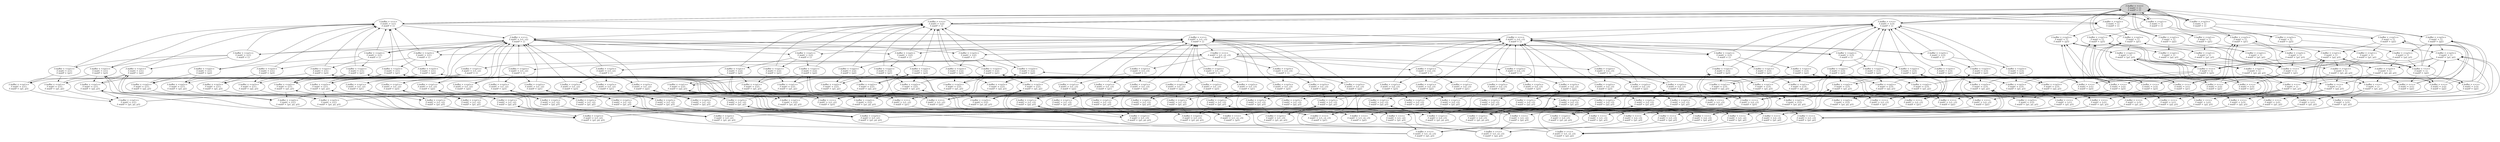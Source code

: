strict digraph DiskGraph {
nodesep=0.35;
subgraph cluster_graph {
color="white";
9178996891875263102 [label="/\\ buffer = <<>>\n/\\ waitC = {}\n/\\ waitP = {}",style = filled]
9178996891875263102 -> 1037378463260767028 [label="",color="black",fontcolor="black"];
1037378463260767028 [label="/\\ buffer = <<p1>>\n/\\ waitC = {}\n/\\ waitP = {}"];
9178996891875263102 -> -3986668621245437692 [label="",color="black",fontcolor="black"];
-3986668621245437692 [label="/\\ buffer = <<p2>>\n/\\ waitC = {}\n/\\ waitP = {}"];
9178996891875263102 -> 5833145484563108589 [label="",color="black",fontcolor="black"];
5833145484563108589 [label="/\\ buffer = <<p3>>\n/\\ waitC = {}\n/\\ waitP = {}"];
9178996891875263102 -> 370530792882864094 [label="",color="black",fontcolor="black"];
370530792882864094 [label="/\\ buffer = <<>>\n/\\ waitC = {c1}\n/\\ waitP = {}"];
9178996891875263102 -> -4547494757102389833 [label="",color="black",fontcolor="black"];
-4547494757102389833 [label="/\\ buffer = <<>>\n/\\ waitC = {c2}\n/\\ waitP = {}"];
9178996891875263102 -> -2265950063863513849 [label="",color="black",fontcolor="black"];
-2265950063863513849 [label="/\\ buffer = <<>>\n/\\ waitC = {c3}\n/\\ waitP = {}"];
1037378463260767028 -> 4311562238115033866 [label="",color="black",fontcolor="black"];
4311562238115033866 [label="/\\ buffer = <<p1>>\n/\\ waitC = {}\n/\\ waitP = {p1}"];
1037378463260767028 -> 5282832074383175885 [label="",color="black",fontcolor="black"];
5282832074383175885 [label="/\\ buffer = <<p1>>\n/\\ waitC = {}\n/\\ waitP = {p2}"];
1037378463260767028 -> 7434554093432426096 [label="",color="black",fontcolor="black"];
7434554093432426096 [label="/\\ buffer = <<p1>>\n/\\ waitC = {}\n/\\ waitP = {p3}"];
1037378463260767028 -> 9178996891875263102 [label="",color="black",fontcolor="black"];
1037378463260767028 -> 9178996891875263102 [label="",color="black",fontcolor="black"];
1037378463260767028 -> 9178996891875263102 [label="",color="black",fontcolor="black"];
-3986668621245437692 -> -7993521834356843048 [label="",color="black",fontcolor="black"];
-7993521834356843048 [label="/\\ buffer = <<p2>>\n/\\ waitC = {}\n/\\ waitP = {p1}"];
-3986668621245437692 -> -2047850349537567201 [label="",color="black",fontcolor="black"];
-2047850349537567201 [label="/\\ buffer = <<p2>>\n/\\ waitC = {}\n/\\ waitP = {p2}"];
-3986668621245437692 -> -3609592547179618142 [label="",color="black",fontcolor="black"];
-3609592547179618142 [label="/\\ buffer = <<p2>>\n/\\ waitC = {}\n/\\ waitP = {p3}"];
-3986668621245437692 -> 9178996891875263102 [label="",color="black",fontcolor="black"];
-3986668621245437692 -> 9178996891875263102 [label="",color="black",fontcolor="black"];
-3986668621245437692 -> 9178996891875263102 [label="",color="black",fontcolor="black"];
5833145484563108589 -> 3263453671736658543 [label="",color="black",fontcolor="black"];
3263453671736658543 [label="/\\ buffer = <<p3>>\n/\\ waitC = {}\n/\\ waitP = {p1}"];
5833145484563108589 -> 6903949070402668968 [label="",color="black",fontcolor="black"];
6903949070402668968 [label="/\\ buffer = <<p3>>\n/\\ waitC = {}\n/\\ waitP = {p2}"];
5833145484563108589 -> 8193021198996354837 [label="",color="black",fontcolor="black"];
8193021198996354837 [label="/\\ buffer = <<p3>>\n/\\ waitC = {}\n/\\ waitP = {p3}"];
5833145484563108589 -> 9178996891875263102 [label="",color="black",fontcolor="black"];
5833145484563108589 -> 9178996891875263102 [label="",color="black",fontcolor="black"];
5833145484563108589 -> 9178996891875263102 [label="",color="black",fontcolor="black"];
370530792882864094 -> 1037378463260767028 [label="",color="black",fontcolor="black"];
370530792882864094 -> -3986668621245437692 [label="",color="black",fontcolor="black"];
370530792882864094 -> 5833145484563108589 [label="",color="black",fontcolor="black"];
370530792882864094 -> -3413528799918498487 [label="",color="black",fontcolor="black"];
-3413528799918498487 [label="/\\ buffer = <<>>\n/\\ waitC = {c1, c2}\n/\\ waitP = {}"];
370530792882864094 -> -1096342470358526471 [label="",color="black",fontcolor="black"];
-1096342470358526471 [label="/\\ buffer = <<>>\n/\\ waitC = {c1, c3}\n/\\ waitP = {}"];
-4547494757102389833 -> 1037378463260767028 [label="",color="black",fontcolor="black"];
-4547494757102389833 -> -3986668621245437692 [label="",color="black",fontcolor="black"];
-4547494757102389833 -> 5833145484563108589 [label="",color="black",fontcolor="black"];
-4547494757102389833 -> -3413528799918498487 [label="",color="black",fontcolor="black"];
-4547494757102389833 -> 7536491125527146000 [label="",color="black",fontcolor="black"];
7536491125527146000 [label="/\\ buffer = <<>>\n/\\ waitC = {c2, c3}\n/\\ waitP = {}"];
-2265950063863513849 -> 1037378463260767028 [label="",color="black",fontcolor="black"];
-2265950063863513849 -> -3986668621245437692 [label="",color="black",fontcolor="black"];
-2265950063863513849 -> 5833145484563108589 [label="",color="black",fontcolor="black"];
-2265950063863513849 -> -1096342470358526471 [label="",color="black",fontcolor="black"];
-2265950063863513849 -> 7536491125527146000 [label="",color="black",fontcolor="black"];
4311562238115033866 -> 8884672958771406938 [label="",color="black",fontcolor="black"];
8884672958771406938 [label="/\\ buffer = <<p1>>\n/\\ waitC = {}\n/\\ waitP = {p1, p2}"];
4311562238115033866 -> 6138413702246291175 [label="",color="black",fontcolor="black"];
6138413702246291175 [label="/\\ buffer = <<p1>>\n/\\ waitC = {}\n/\\ waitP = {p1, p3}"];
4311562238115033866 -> 9178996891875263102 [label="",color="black",fontcolor="black"];
4311562238115033866 -> 9178996891875263102 [label="",color="black",fontcolor="black"];
4311562238115033866 -> 9178996891875263102 [label="",color="black",fontcolor="black"];
5282832074383175885 -> 8884672958771406938 [label="",color="black",fontcolor="black"];
5282832074383175885 -> 8455984723302686295 [label="",color="black",fontcolor="black"];
8455984723302686295 [label="/\\ buffer = <<p1>>\n/\\ waitC = {}\n/\\ waitP = {p2, p3}"];
5282832074383175885 -> 9178996891875263102 [label="",color="black",fontcolor="black"];
5282832074383175885 -> 9178996891875263102 [label="",color="black",fontcolor="black"];
5282832074383175885 -> 9178996891875263102 [label="",color="black",fontcolor="black"];
7434554093432426096 -> 6138413702246291175 [label="",color="black",fontcolor="black"];
7434554093432426096 -> 8455984723302686295 [label="",color="black",fontcolor="black"];
7434554093432426096 -> 9178996891875263102 [label="",color="black",fontcolor="black"];
7434554093432426096 -> 9178996891875263102 [label="",color="black",fontcolor="black"];
7434554093432426096 -> 9178996891875263102 [label="",color="black",fontcolor="black"];
-7993521834356843048 -> 4784705034954760853 [label="",color="black",fontcolor="black"];
4784705034954760853 [label="/\\ buffer = <<p2>>\n/\\ waitC = {}\n/\\ waitP = {p1, p2}"];
-7993521834356843048 -> 7789568905542966312 [label="",color="black",fontcolor="black"];
7789568905542966312 [label="/\\ buffer = <<p2>>\n/\\ waitC = {}\n/\\ waitP = {p1, p3}"];
-7993521834356843048 -> 9178996891875263102 [label="",color="black",fontcolor="black"];
-7993521834356843048 -> 9178996891875263102 [label="",color="black",fontcolor="black"];
-7993521834356843048 -> 9178996891875263102 [label="",color="black",fontcolor="black"];
-2047850349537567201 -> 4784705034954760853 [label="",color="black",fontcolor="black"];
-2047850349537567201 -> 5508936256786060440 [label="",color="black",fontcolor="black"];
5508936256786060440 [label="/\\ buffer = <<p2>>\n/\\ waitC = {}\n/\\ waitP = {p2, p3}"];
-2047850349537567201 -> 9178996891875263102 [label="",color="black",fontcolor="black"];
-2047850349537567201 -> 9178996891875263102 [label="",color="black",fontcolor="black"];
-2047850349537567201 -> 9178996891875263102 [label="",color="black",fontcolor="black"];
-3609592547179618142 -> 7789568905542966312 [label="",color="black",fontcolor="black"];
-3609592547179618142 -> 5508936256786060440 [label="",color="black",fontcolor="black"];
-3609592547179618142 -> 9178996891875263102 [label="",color="black",fontcolor="black"];
-3609592547179618142 -> 9178996891875263102 [label="",color="black",fontcolor="black"];
-3609592547179618142 -> 9178996891875263102 [label="",color="black",fontcolor="black"];
3263453671736658543 -> 6160742966151488720 [label="",color="black",fontcolor="black"];
6160742966151488720 [label="/\\ buffer = <<p3>>\n/\\ waitC = {}\n/\\ waitP = {p1, p2}"];
3263453671736658543 -> 8864191622131440237 [label="",color="black",fontcolor="black"];
8864191622131440237 [label="/\\ buffer = <<p3>>\n/\\ waitC = {}\n/\\ waitP = {p1, p3}"];
3263453671736658543 -> 9178996891875263102 [label="",color="black",fontcolor="black"];
3263453671736658543 -> 9178996891875263102 [label="",color="black",fontcolor="black"];
3263453671736658543 -> 9178996891875263102 [label="",color="black",fontcolor="black"];
6903949070402668968 -> 6160742966151488720 [label="",color="black",fontcolor="black"];
6903949070402668968 -> 6587174850516914909 [label="",color="black",fontcolor="black"];
6587174850516914909 [label="/\\ buffer = <<p3>>\n/\\ waitC = {}\n/\\ waitP = {p2, p3}"];
6903949070402668968 -> 9178996891875263102 [label="",color="black",fontcolor="black"];
6903949070402668968 -> 9178996891875263102 [label="",color="black",fontcolor="black"];
6903949070402668968 -> 9178996891875263102 [label="",color="black",fontcolor="black"];
8193021198996354837 -> 8864191622131440237 [label="",color="black",fontcolor="black"];
8193021198996354837 -> 6587174850516914909 [label="",color="black",fontcolor="black"];
8193021198996354837 -> 9178996891875263102 [label="",color="black",fontcolor="black"];
8193021198996354837 -> 9178996891875263102 [label="",color="black",fontcolor="black"];
8193021198996354837 -> 9178996891875263102 [label="",color="black",fontcolor="black"];
-3413528799918498487 -> -3843453328705334227 [label="",color="black",fontcolor="black"];
-3843453328705334227 [label="/\\ buffer = <<p1>>\n/\\ waitC = {c2}\n/\\ waitP = {}"];
-3413528799918498487 -> 1110455995515821636 [label="",color="black",fontcolor="black"];
1110455995515821636 [label="/\\ buffer = <<p1>>\n/\\ waitC = {c1}\n/\\ waitP = {}"];
-3413528799918498487 -> 6948419474713787135 [label="",color="black",fontcolor="black"];
6948419474713787135 [label="/\\ buffer = <<p2>>\n/\\ waitC = {c2}\n/\\ waitP = {}"];
-3413528799918498487 -> -6508316204037492586 [label="",color="black",fontcolor="black"];
-6508316204037492586 [label="/\\ buffer = <<p2>>\n/\\ waitC = {c1}\n/\\ waitP = {}"];
-3413528799918498487 -> -2578612746515731128 [label="",color="black",fontcolor="black"];
-2578612746515731128 [label="/\\ buffer = <<p3>>\n/\\ waitC = {c2}\n/\\ waitP = {}"];
-3413528799918498487 -> 1870826773360879393 [label="",color="black",fontcolor="black"];
1870826773360879393 [label="/\\ buffer = <<p3>>\n/\\ waitC = {c1}\n/\\ waitP = {}"];
-3413528799918498487 -> -3016716912516157604 [label="",color="black",fontcolor="black"];
-3016716912516157604 [label="/\\ buffer = <<>>\n/\\ waitC = {c1, c2, c3}\n/\\ waitP = {}"];
-1096342470358526471 -> -1530950648761672547 [label="",color="black",fontcolor="black"];
-1530950648761672547 [label="/\\ buffer = <<p1>>\n/\\ waitC = {c3}\n/\\ waitP = {}"];
-1096342470358526471 -> 1110455995515821636 [label="",color="black",fontcolor="black"];
-1096342470358526471 -> 4612822098361545295 [label="",color="black",fontcolor="black"];
4612822098361545295 [label="/\\ buffer = <<p2>>\n/\\ waitC = {c3}\n/\\ waitP = {}"];
-1096342470358526471 -> -6508316204037492586 [label="",color="black",fontcolor="black"];
-1096342470358526471 -> -261390546051570184 [label="",color="black",fontcolor="black"];
-261390546051570184 [label="/\\ buffer = <<p3>>\n/\\ waitC = {c3}\n/\\ waitP = {}"];
-1096342470358526471 -> 1870826773360879393 [label="",color="black",fontcolor="black"];
-1096342470358526471 -> -3016716912516157604 [label="",color="black",fontcolor="black"];
7536491125527146000 -> -1530950648761672547 [label="",color="black",fontcolor="black"];
7536491125527146000 -> -3843453328705334227 [label="",color="black",fontcolor="black"];
7536491125527146000 -> 4612822098361545295 [label="",color="black",fontcolor="black"];
7536491125527146000 -> 6948419474713787135 [label="",color="black",fontcolor="black"];
7536491125527146000 -> -261390546051570184 [label="",color="black",fontcolor="black"];
7536491125527146000 -> -2578612746515731128 [label="",color="black",fontcolor="black"];
7536491125527146000 -> -3016716912516157604 [label="",color="black",fontcolor="black"];
8884672958771406938 -> -1942483753708240002 [label="",color="black",fontcolor="black"];
-1942483753708240002 [label="/\\ buffer = <<p1>>\n/\\ waitC = {}\n/\\ waitP = {p1, p2, p3}"];
8884672958771406938 -> 4836058799865991511 [label="",color="black",fontcolor="black"];
4836058799865991511 [label="/\\ buffer = <<>>\n/\\ waitC = {}\n/\\ waitP = {p2}"];
8884672958771406938 -> 3573884550060282512 [label="",color="black",fontcolor="black"];
3573884550060282512 [label="/\\ buffer = <<>>\n/\\ waitC = {}\n/\\ waitP = {p1}"];
8884672958771406938 -> 4836058799865991511 [label="",color="black",fontcolor="black"];
8884672958771406938 -> 3573884550060282512 [label="",color="black",fontcolor="black"];
8884672958771406938 -> 4836058799865991511 [label="",color="black",fontcolor="black"];
8884672958771406938 -> 3573884550060282512 [label="",color="black",fontcolor="black"];
6138413702246291175 -> -1942483753708240002 [label="",color="black",fontcolor="black"];
6138413702246291175 -> 7881745328531795946 [label="",color="black",fontcolor="black"];
7881745328531795946 [label="/\\ buffer = <<>>\n/\\ waitC = {}\n/\\ waitP = {p3}"];
6138413702246291175 -> 3573884550060282512 [label="",color="black",fontcolor="black"];
6138413702246291175 -> 7881745328531795946 [label="",color="black",fontcolor="black"];
6138413702246291175 -> 3573884550060282512 [label="",color="black",fontcolor="black"];
6138413702246291175 -> 7881745328531795946 [label="",color="black",fontcolor="black"];
6138413702246291175 -> 3573884550060282512 [label="",color="black",fontcolor="black"];
8455984723302686295 -> -1942483753708240002 [label="",color="black",fontcolor="black"];
8455984723302686295 -> 7881745328531795946 [label="",color="black",fontcolor="black"];
8455984723302686295 -> 4836058799865991511 [label="",color="black",fontcolor="black"];
8455984723302686295 -> 7881745328531795946 [label="",color="black",fontcolor="black"];
8455984723302686295 -> 4836058799865991511 [label="",color="black",fontcolor="black"];
8455984723302686295 -> 7881745328531795946 [label="",color="black",fontcolor="black"];
8455984723302686295 -> 4836058799865991511 [label="",color="black",fontcolor="black"];
4784705034954760853 -> -3513337443736748031 [label="",color="black",fontcolor="black"];
-3513337443736748031 [label="/\\ buffer = <<p2>>\n/\\ waitC = {}\n/\\ waitP = {p1, p2, p3}"];
4784705034954760853 -> 4836058799865991511 [label="",color="black",fontcolor="black"];
4784705034954760853 -> 3573884550060282512 [label="",color="black",fontcolor="black"];
4784705034954760853 -> 4836058799865991511 [label="",color="black",fontcolor="black"];
4784705034954760853 -> 3573884550060282512 [label="",color="black",fontcolor="black"];
4784705034954760853 -> 4836058799865991511 [label="",color="black",fontcolor="black"];
4784705034954760853 -> 3573884550060282512 [label="",color="black",fontcolor="black"];
7789568905542966312 -> -3513337443736748031 [label="",color="black",fontcolor="black"];
7789568905542966312 -> 7881745328531795946 [label="",color="black",fontcolor="black"];
7789568905542966312 -> 3573884550060282512 [label="",color="black",fontcolor="black"];
7789568905542966312 -> 7881745328531795946 [label="",color="black",fontcolor="black"];
7789568905542966312 -> 3573884550060282512 [label="",color="black",fontcolor="black"];
7789568905542966312 -> 7881745328531795946 [label="",color="black",fontcolor="black"];
7789568905542966312 -> 3573884550060282512 [label="",color="black",fontcolor="black"];
5508936256786060440 -> -3513337443736748031 [label="",color="black",fontcolor="black"];
5508936256786060440 -> 7881745328531795946 [label="",color="black",fontcolor="black"];
5508936256786060440 -> 4836058799865991511 [label="",color="black",fontcolor="black"];
5508936256786060440 -> 7881745328531795946 [label="",color="black",fontcolor="black"];
5508936256786060440 -> 4836058799865991511 [label="",color="black",fontcolor="black"];
5508936256786060440 -> 7881745328531795946 [label="",color="black",fontcolor="black"];
5508936256786060440 -> 4836058799865991511 [label="",color="black",fontcolor="black"];
6160742966151488720 -> 921742664577151789 [label="",color="black",fontcolor="black"];
921742664577151789 [label="/\\ buffer = <<p3>>\n/\\ waitC = {}\n/\\ waitP = {p1, p2, p3}"];
6160742966151488720 -> 4836058799865991511 [label="",color="black",fontcolor="black"];
6160742966151488720 -> 3573884550060282512 [label="",color="black",fontcolor="black"];
6160742966151488720 -> 4836058799865991511 [label="",color="black",fontcolor="black"];
6160742966151488720 -> 3573884550060282512 [label="",color="black",fontcolor="black"];
6160742966151488720 -> 4836058799865991511 [label="",color="black",fontcolor="black"];
6160742966151488720 -> 3573884550060282512 [label="",color="black",fontcolor="black"];
8864191622131440237 -> 921742664577151789 [label="",color="black",fontcolor="black"];
8864191622131440237 -> 7881745328531795946 [label="",color="black",fontcolor="black"];
8864191622131440237 -> 3573884550060282512 [label="",color="black",fontcolor="black"];
8864191622131440237 -> 7881745328531795946 [label="",color="black",fontcolor="black"];
8864191622131440237 -> 3573884550060282512 [label="",color="black",fontcolor="black"];
8864191622131440237 -> 7881745328531795946 [label="",color="black",fontcolor="black"];
8864191622131440237 -> 3573884550060282512 [label="",color="black",fontcolor="black"];
6587174850516914909 -> 921742664577151789 [label="",color="black",fontcolor="black"];
6587174850516914909 -> 7881745328531795946 [label="",color="black",fontcolor="black"];
6587174850516914909 -> 4836058799865991511 [label="",color="black",fontcolor="black"];
6587174850516914909 -> 7881745328531795946 [label="",color="black",fontcolor="black"];
6587174850516914909 -> 4836058799865991511 [label="",color="black",fontcolor="black"];
6587174850516914909 -> 7881745328531795946 [label="",color="black",fontcolor="black"];
6587174850516914909 -> 4836058799865991511 [label="",color="black",fontcolor="black"];
-3843453328705334227 -> -3769726743355845968 [label="",color="black",fontcolor="black"];
-3769726743355845968 [label="/\\ buffer = <<p1>>\n/\\ waitC = {c2}\n/\\ waitP = {p1}"];
-3843453328705334227 -> -5104019061011934857 [label="",color="black",fontcolor="black"];
-5104019061011934857 [label="/\\ buffer = <<p1>>\n/\\ waitC = {c2}\n/\\ waitP = {p2}"];
-3843453328705334227 -> -7541746027471114294 [label="",color="black",fontcolor="black"];
-7541746027471114294 [label="/\\ buffer = <<p1>>\n/\\ waitC = {c2}\n/\\ waitP = {p3}"];
-3843453328705334227 -> -4547494757102389833 [label="",color="black",fontcolor="black"];
-3843453328705334227 -> -4547494757102389833 [label="",color="black",fontcolor="black"];
1110455995515821636 -> 6048547143676520793 [label="",color="black",fontcolor="black"];
6048547143676520793 [label="/\\ buffer = <<p1>>\n/\\ waitC = {c1}\n/\\ waitP = {p1}"];
1110455995515821636 -> 2410865472044624542 [label="",color="black",fontcolor="black"];
2410865472044624542 [label="/\\ buffer = <<p1>>\n/\\ waitC = {c1}\n/\\ waitP = {p2}"];
1110455995515821636 -> 1083583112172540963 [label="",color="black",fontcolor="black"];
1083583112172540963 [label="/\\ buffer = <<p1>>\n/\\ waitC = {c1}\n/\\ waitP = {p3}"];
1110455995515821636 -> 370530792882864094 [label="",color="black",fontcolor="black"];
1110455995515821636 -> 370530792882864094 [label="",color="black",fontcolor="black"];
6948419474713787135 -> -971334527816640385 [label="",color="black",fontcolor="black"];
-971334527816640385 [label="/\\ buffer = <<p2>>\n/\\ waitC = {c2}\n/\\ waitP = {p1}"];
6948419474713787135 -> -9223094205837386824 [label="",color="black",fontcolor="black"];
-9223094205837386824 [label="/\\ buffer = <<p2>>\n/\\ waitC = {c2}\n/\\ waitP = {p2}"];
6948419474713787135 -> -5873739646407006971 [label="",color="black",fontcolor="black"];
-5873739646407006971 [label="/\\ buffer = <<p2>>\n/\\ waitC = {c2}\n/\\ waitP = {p3}"];
6948419474713787135 -> -4547494757102389833 [label="",color="black",fontcolor="black"];
6948419474713787135 -> -4547494757102389833 [label="",color="black",fontcolor="black"];
-6508316204037492586 -> 7699709023919809430 [label="",color="black",fontcolor="black"];
7699709023919809430 [label="/\\ buffer = <<p2>>\n/\\ waitC = {c1}\n/\\ waitP = {p1}"];
-6508316204037492586 -> 1756122674992488529 [label="",color="black",fontcolor="black"];
1756122674992488529 [label="/\\ buffer = <<p2>>\n/\\ waitC = {c1}\n/\\ waitP = {p2}"];
-6508316204037492586 -> 3901159623641456364 [label="",color="black",fontcolor="black"];
3901159623641456364 [label="/\\ buffer = <<p2>>\n/\\ waitC = {c1}\n/\\ waitP = {p3}"];
-6508316204037492586 -> 370530792882864094 [label="",color="black",fontcolor="black"];
-6508316204037492586 -> 370530792882864094 [label="",color="black",fontcolor="black"];
-2578612746515731128 -> -1901411217430766022 [label="",color="black",fontcolor="black"];
-1901411217430766022 [label="/\\ buffer = <<p3>>\n/\\ waitC = {c2}\n/\\ waitP = {p1}"];
-2578612746515731128 -> -7559001319719363075 [label="",color="black",fontcolor="black"];
-7559001319719363075 [label="/\\ buffer = <<p3>>\n/\\ waitC = {c2}\n/\\ waitP = {p2}"];
-2578612746515731128 -> -5087453359716539584 [label="",color="black",fontcolor="black"];
-5087453359716539584 [label="/\\ buffer = <<p3>>\n/\\ waitC = {c2}\n/\\ waitP = {p3}"];
-2578612746515731128 -> -4547494757102389833 [label="",color="black",fontcolor="black"];
-2578612746515731128 -> -4547494757102389833 [label="",color="black",fontcolor="black"];
1870826773360879393 -> 9062131376277317075 [label="",color="black",fontcolor="black"];
9062131376277317075 [label="/\\ buffer = <<p3>>\n/\\ waitC = {c1}\n/\\ waitP = {p1}"];
1870826773360879393 -> 1100836204458141204 [label="",color="black",fontcolor="black"];
1100836204458141204 [label="/\\ buffer = <<p3>>\n/\\ waitC = {c1}\n/\\ waitP = {p2}"];
1870826773360879393 -> 2394297572396931241 [label="",color="black",fontcolor="black"];
2394297572396931241 [label="/\\ buffer = <<p3>>\n/\\ waitC = {c1}\n/\\ waitP = {p3}"];
1870826773360879393 -> 370530792882864094 [label="",color="black",fontcolor="black"];
1870826773360879393 -> 370530792882864094 [label="",color="black",fontcolor="black"];
-3016716912516157604 -> 2891724194997217308 [label="",color="black",fontcolor="black"];
2891724194997217308 [label="/\\ buffer = <<p1>>\n/\\ waitC = {c2, c3}\n/\\ waitP = {}"];
-3016716912516157604 -> -5728988574263487499 [label="",color="black",fontcolor="black"];
-5728988574263487499 [label="/\\ buffer = <<p1>>\n/\\ waitC = {c1, c3}\n/\\ waitP = {}"];
-3016716912516157604 -> -8063909750970967227 [label="",color="black",fontcolor="black"];
-8063909750970967227 [label="/\\ buffer = <<p1>>\n/\\ waitC = {c1, c2}\n/\\ waitP = {}"];
-3016716912516157604 -> 1228192759767163603 [label="",color="black",fontcolor="black"];
1228192759767163603 [label="/\\ buffer = <<p2>>\n/\\ waitC = {c2, c3}\n/\\ waitP = {}"];
-3016716912516157604 -> -8551044704222439110 [label="",color="black",fontcolor="black"];
-8551044704222439110 [label="/\\ buffer = <<p2>>\n/\\ waitC = {c1, c3}\n/\\ waitP = {}"];
-3016716912516157604 -> -6251803508773236342 [label="",color="black",fontcolor="black"];
-6251803508773236342 [label="/\\ buffer = <<p2>>\n/\\ waitC = {c1, c2}\n/\\ waitP = {}"];
-3016716912516157604 -> 437586077227852950 [label="",color="black",fontcolor="black"];
437586077227852950 [label="/\\ buffer = <<p3>>\n/\\ waitC = {c2, c3}\n/\\ waitP = {}"];
-3016716912516157604 -> -7039861982788034689 [label="",color="black",fontcolor="black"];
-7039861982788034689 [label="/\\ buffer = <<p3>>\n/\\ waitC = {c1, c3}\n/\\ waitP = {}"];
-3016716912516157604 -> -4745433757745047601 [label="",color="black",fontcolor="black"];
-4745433757745047601 [label="/\\ buffer = <<p3>>\n/\\ waitC = {c1, c2}\n/\\ waitP = {}"];
-1530950648761672547 -> 965526559241291904 [label="",color="black",fontcolor="black"];
965526559241291904 [label="/\\ buffer = <<p1>>\n/\\ waitC = {c3}\n/\\ waitP = {p1}"];
-1530950648761672547 -> 9215457208789879623 [label="",color="black",fontcolor="black"];
9215457208789879623 [label="/\\ buffer = <<p1>>\n/\\ waitC = {c3}\n/\\ waitP = {p2}"];
-1530950648761672547 -> 5881513954096363002 [label="",color="black",fontcolor="black"];
5881513954096363002 [label="/\\ buffer = <<p1>>\n/\\ waitC = {c3}\n/\\ waitP = {p3}"];
-1530950648761672547 -> -2265950063863513849 [label="",color="black",fontcolor="black"];
-1530950648761672547 -> -2265950063863513849 [label="",color="black",fontcolor="black"];
4612822098361545295 -> 3768422520976212559 [label="",color="black",fontcolor="black"];
3768422520976212559 [label="/\\ buffer = <<p2>>\n/\\ waitC = {c3}\n/\\ waitP = {p1}"];
4612822098361545295 -> 5100885791902335368 [label="",color="black",fontcolor="black"];
5100885791902335368 [label="/\\ buffer = <<p2>>\n/\\ waitC = {c3}\n/\\ waitP = {p2}"];
4612822098361545295 -> 7545016863847907125 [label="",color="black",fontcolor="black"];
7545016863847907125 [label="/\\ buffer = <<p2>>\n/\\ waitC = {c3}\n/\\ waitP = {p3}"];
4612822098361545295 -> -2265950063863513849 [label="",color="black",fontcolor="black"];
4612822098361545295 -> -2265950063863513849 [label="",color="black",fontcolor="black"];
-261390546051570184 -> 2546174981632214026 [label="",color="black",fontcolor="black"];
2546174981632214026 [label="/\\ buffer = <<p3>>\n/\\ waitC = {c3}\n/\\ waitP = {p1}"];
-261390546051570184 -> 5895221176076027853 [label="",color="black",fontcolor="black"];
5895221176076027853 [label="/\\ buffer = <<p3>>\n/\\ waitC = {c3}\n/\\ waitP = {p2}"];
-261390546051570184 -> 9199935027445381488 [label="",color="black",fontcolor="black"];
9199935027445381488 [label="/\\ buffer = <<p3>>\n/\\ waitC = {c3}\n/\\ waitP = {p3}"];
-261390546051570184 -> -2265950063863513849 [label="",color="black",fontcolor="black"];
-261390546051570184 -> -2265950063863513849 [label="",color="black",fontcolor="black"];
-1942483753708240002 -> 3886105272519612507 [label="",color="black",fontcolor="black"];
3886105272519612507 [label="/\\ buffer = <<>>\n/\\ waitC = {}\n/\\ waitP = {p2, p3}"];
-1942483753708240002 -> 1551366752315379947 [label="",color="black",fontcolor="black"];
1551366752315379947 [label="/\\ buffer = <<>>\n/\\ waitC = {}\n/\\ waitP = {p1, p3}"];
-1942483753708240002 -> 4322113763895242326 [label="",color="black",fontcolor="black"];
4322113763895242326 [label="/\\ buffer = <<>>\n/\\ waitC = {}\n/\\ waitP = {p1, p2}"];
-1942483753708240002 -> 3886105272519612507 [label="",color="black",fontcolor="black"];
-1942483753708240002 -> 1551366752315379947 [label="",color="black",fontcolor="black"];
-1942483753708240002 -> 4322113763895242326 [label="",color="black",fontcolor="black"];
-1942483753708240002 -> 3886105272519612507 [label="",color="black",fontcolor="black"];
-1942483753708240002 -> 1551366752315379947 [label="",color="black",fontcolor="black"];
-1942483753708240002 -> 4322113763895242326 [label="",color="black",fontcolor="black"];
4836058799865991511 -> 5282832074383175885 [label="",color="black",fontcolor="black"];
4836058799865991511 -> 6903949070402668968 [label="",color="black",fontcolor="black"];
4836058799865991511 -> 7044355725411396754 [label="",color="black",fontcolor="black"];
7044355725411396754 [label="/\\ buffer = <<>>\n/\\ waitC = {c1}\n/\\ waitP = {p2}"];
4836058799865991511 -> -460096279946176645 [label="",color="black",fontcolor="black"];
-460096279946176645 [label="/\\ buffer = <<>>\n/\\ waitC = {c2}\n/\\ waitP = {p2}"];
4836058799865991511 -> 4563387682274676043 [label="",color="black",fontcolor="black"];
4563387682274676043 [label="/\\ buffer = <<>>\n/\\ waitC = {c3}\n/\\ waitP = {p2}"];
3573884550060282512 -> -7993521834356843048 [label="",color="black",fontcolor="black"];
3573884550060282512 -> 3263453671736658543 [label="",color="black",fontcolor="black"];
3573884550060282512 -> 1389159268255608661 [label="",color="black",fontcolor="black"];
1389159268255608661 [label="/\\ buffer = <<>>\n/\\ waitC = {c1}\n/\\ waitP = {p1}"];
3573884550060282512 -> -8423785097435032388 [label="",color="black",fontcolor="black"];
-8423785097435032388 [label="/\\ buffer = <<>>\n/\\ waitC = {c2}\n/\\ waitP = {p1}"];
3573884550060282512 -> 5607461062498815628 [label="",color="black",fontcolor="black"];
5607461062498815628 [label="/\\ buffer = <<>>\n/\\ waitC = {c3}\n/\\ waitP = {p1}"];
7881745328531795946 -> 7434554093432426096 [label="",color="black",fontcolor="black"];
7881745328531795946 -> -3609592547179618142 [label="",color="black",fontcolor="black"];
7881745328531795946 -> 5746065854063432239 [label="",color="black",fontcolor="black"];
5746065854063432239 [label="/\\ buffer = <<>>\n/\\ waitC = {c1}\n/\\ waitP = {p3}"];
7881745328531795946 -> -2890786940057736762 [label="",color="black",fontcolor="black"];
-2890786940057736762 [label="/\\ buffer = <<>>\n/\\ waitC = {c2}\n/\\ waitP = {p3}"];
7881745328531795946 -> 1236480736080524278 [label="",color="black",fontcolor="black"];
1236480736080524278 [label="/\\ buffer = <<>>\n/\\ waitC = {c3}\n/\\ waitP = {p3}"];
-3513337443736748031 -> 3886105272519612507 [label="",color="black",fontcolor="black"];
-3513337443736748031 -> 1551366752315379947 [label="",color="black",fontcolor="black"];
-3513337443736748031 -> 4322113763895242326 [label="",color="black",fontcolor="black"];
-3513337443736748031 -> 3886105272519612507 [label="",color="black",fontcolor="black"];
-3513337443736748031 -> 1551366752315379947 [label="",color="black",fontcolor="black"];
-3513337443736748031 -> 4322113763895242326 [label="",color="black",fontcolor="black"];
-3513337443736748031 -> 3886105272519612507 [label="",color="black",fontcolor="black"];
-3513337443736748031 -> 1551366752315379947 [label="",color="black",fontcolor="black"];
-3513337443736748031 -> 4322113763895242326 [label="",color="black",fontcolor="black"];
921742664577151789 -> 3886105272519612507 [label="",color="black",fontcolor="black"];
921742664577151789 -> 1551366752315379947 [label="",color="black",fontcolor="black"];
921742664577151789 -> 4322113763895242326 [label="",color="black",fontcolor="black"];
921742664577151789 -> 3886105272519612507 [label="",color="black",fontcolor="black"];
921742664577151789 -> 1551366752315379947 [label="",color="black",fontcolor="black"];
921742664577151789 -> 4322113763895242326 [label="",color="black",fontcolor="black"];
921742664577151789 -> 3886105272519612507 [label="",color="black",fontcolor="black"];
921742664577151789 -> 1551366752315379947 [label="",color="black",fontcolor="black"];
921742664577151789 -> 4322113763895242326 [label="",color="black",fontcolor="black"];
-3769726743355845968 -> -7350418286887604824 [label="",color="black",fontcolor="black"];
-7350418286887604824 [label="/\\ buffer = <<p1>>\n/\\ waitC = {c2}\n/\\ waitP = {p1, p2}"];
-3769726743355845968 -> -5223430348908129515 [label="",color="black",fontcolor="black"];
-5223430348908129515 [label="/\\ buffer = <<p1>>\n/\\ waitC = {c2}\n/\\ waitP = {p1, p3}"];
-3769726743355845968 -> -4547494757102389833 [label="",color="black",fontcolor="black"];
-3769726743355845968 -> -4547494757102389833 [label="",color="black",fontcolor="black"];
-5104019061011934857 -> -7350418286887604824 [label="",color="black",fontcolor="black"];
-5104019061011934857 -> -7499880734068843611 [label="",color="black",fontcolor="black"];
-7499880734068843611 [label="/\\ buffer = <<p1>>\n/\\ waitC = {c2}\n/\\ waitP = {p2, p3}"];
-5104019061011934857 -> -4547494757102389833 [label="",color="black",fontcolor="black"];
-5104019061011934857 -> -4547494757102389833 [label="",color="black",fontcolor="black"];
-7541746027471114294 -> -5223430348908129515 [label="",color="black",fontcolor="black"];
-7541746027471114294 -> -7499880734068843611 [label="",color="black",fontcolor="black"];
-7541746027471114294 -> -4547494757102389833 [label="",color="black",fontcolor="black"];
-7541746027471114294 -> -4547494757102389833 [label="",color="black",fontcolor="black"];
6048547143676520793 -> 2712647399123024415 [label="",color="black",fontcolor="black"];
2712647399123024415 [label="/\\ buffer = <<p1>>\n/\\ waitC = {c1}\n/\\ waitP = {p1, p2}"];
6048547143676520793 -> 853984260758701218 [label="",color="black",fontcolor="black"];
853984260758701218 [label="/\\ buffer = <<p1>>\n/\\ waitC = {c1}\n/\\ waitP = {p1, p3}"];
6048547143676520793 -> 370530792882864094 [label="",color="black",fontcolor="black"];
6048547143676520793 -> 370530792882864094 [label="",color="black",fontcolor="black"];
2410865472044624542 -> 2712647399123024415 [label="",color="black",fontcolor="black"];
2410865472044624542 -> 3148088542180002834 [label="",color="black",fontcolor="black"];
3148088542180002834 [label="/\\ buffer = <<p1>>\n/\\ waitC = {c1}\n/\\ waitP = {p2, p3}"];
2410865472044624542 -> 370530792882864094 [label="",color="black",fontcolor="black"];
2410865472044624542 -> 370530792882864094 [label="",color="black",fontcolor="black"];
1083583112172540963 -> 853984260758701218 [label="",color="black",fontcolor="black"];
1083583112172540963 -> 3148088542180002834 [label="",color="black",fontcolor="black"];
1083583112172540963 -> 370530792882864094 [label="",color="black",fontcolor="black"];
1083583112172540963 -> 370530792882864094 [label="",color="black",fontcolor="black"];
-971334527816640385 -> -5491322911849861417 [label="",color="black",fontcolor="black"];
-5491322911849861417 [label="/\\ buffer = <<p2>>\n/\\ waitC = {c2}\n/\\ waitP = {p1, p2}"];
-971334527816640385 -> -7082382512417615766 [label="",color="black",fontcolor="black"];
-7082382512417615766 [label="/\\ buffer = <<p2>>\n/\\ waitC = {c2}\n/\\ waitP = {p1, p3}"];
-971334527816640385 -> -4547494757102389833 [label="",color="black",fontcolor="black"];
-971334527816640385 -> -4547494757102389833 [label="",color="black",fontcolor="black"];
-9223094205837386824 -> -5491322911849861417 [label="",color="black",fontcolor="black"];
-9223094205837386824 -> -4764837742201202470 [label="",color="black",fontcolor="black"];
-4764837742201202470 [label="/\\ buffer = <<p2>>\n/\\ waitC = {c2}\n/\\ waitP = {p2, p3}"];
-9223094205837386824 -> -4547494757102389833 [label="",color="black",fontcolor="black"];
-9223094205837386824 -> -4547494757102389833 [label="",color="black",fontcolor="black"];
-5873739646407006971 -> -7082382512417615766 [label="",color="black",fontcolor="black"];
-5873739646407006971 -> -4764837742201202470 [label="",color="black",fontcolor="black"];
-5873739646407006971 -> -4547494757102389833 [label="",color="black",fontcolor="black"];
-5873739646407006971 -> -4547494757102389833 [label="",color="black",fontcolor="black"];
7699709023919809430 -> 1121876842083760480 [label="",color="black",fontcolor="black"];
1121876842083760480 [label="/\\ buffer = <<p2>>\n/\\ waitC = {c1}\n/\\ waitP = {p1, p2}"];
7699709023919809430 -> 2444611606545614813 [label="",color="black",fontcolor="black"];
2444611606545614813 [label="/\\ buffer = <<p2>>\n/\\ waitC = {c1}\n/\\ waitP = {p1, p3}"];
7699709023919809430 -> 370530792882864094 [label="",color="black",fontcolor="black"];
7699709023919809430 -> 370530792882864094 [label="",color="black",fontcolor="black"];
1756122674992488529 -> 1121876842083760480 [label="",color="black",fontcolor="black"];
1756122674992488529 -> 109413214930014061 [label="",color="black",fontcolor="black"];
109413214930014061 [label="/\\ buffer = <<p2>>\n/\\ waitC = {c1}\n/\\ waitP = {p2, p3}"];
1756122674992488529 -> 370530792882864094 [label="",color="black",fontcolor="black"];
1756122674992488529 -> 370530792882864094 [label="",color="black",fontcolor="black"];
3901159623641456364 -> 2444611606545614813 [label="",color="black",fontcolor="black"];
3901159623641456364 -> 109413214930014061 [label="",color="black",fontcolor="black"];
3901159623641456364 -> 370530792882864094 [label="",color="black",fontcolor="black"];
3901159623641456364 -> 370530792882864094 [label="",color="black",fontcolor="black"];
-1901411217430766022 -> 8087981985671601659 [label="",color="black",fontcolor="black"];
8087981985671601659 [label="/\\ buffer = <<p3>>\n/\\ waitC = {c2}\n/\\ waitP = {p1, p2}"];
-1901411217430766022 -> 6792268838309700422 [label="",color="black",fontcolor="black"];
6792268838309700422 [label="/\\ buffer = <<p3>>\n/\\ waitC = {c2}\n/\\ waitP = {p1, p3}"];
-1901411217430766022 -> -4547494757102389833 [label="",color="black",fontcolor="black"];
-1901411217430766022 -> -4547494757102389833 [label="",color="black",fontcolor="black"];
-7559001319719363075 -> 8087981985671601659 [label="",color="black",fontcolor="black"];
-7559001319719363075 -> 9091443242590170102 [label="",color="black",fontcolor="black"];
9091443242590170102 [label="/\\ buffer = <<p3>>\n/\\ waitC = {c2}\n/\\ waitP = {p2, p3}"];
-7559001319719363075 -> -4547494757102389833 [label="",color="black",fontcolor="black"];
-7559001319719363075 -> -4547494757102389833 [label="",color="black",fontcolor="black"];
-5087453359716539584 -> 6792268838309700422 [label="",color="black",fontcolor="black"];
-5087453359716539584 -> 9091443242590170102 [label="",color="black",fontcolor="black"];
-5087453359716539584 -> -4547494757102389833 [label="",color="black",fontcolor="black"];
-5087453359716539584 -> -4547494757102389833 [label="",color="black",fontcolor="black"];
9062131376277317075 -> -3718536027444557236 [label="",color="black",fontcolor="black"];
-3718536027444557236 [label="/\\ buffer = <<p3>>\n/\\ waitC = {c1}\n/\\ waitP = {p1, p2}"];
9062131376277317075 -> -2154498078319725327 [label="",color="black",fontcolor="black"];
-2154498078319725327 [label="/\\ buffer = <<p3>>\n/\\ waitC = {c1}\n/\\ waitP = {p1, p3}"];
9062131376277317075 -> 370530792882864094 [label="",color="black",fontcolor="black"];
9062131376277317075 -> 370530792882864094 [label="",color="black",fontcolor="black"];
1100836204458141204 -> -3718536027444557236 [label="",color="black",fontcolor="black"];
1100836204458141204 -> -4436018586608436159 [label="",color="black",fontcolor="black"];
-4436018586608436159 [label="/\\ buffer = <<p3>>\n/\\ waitC = {c1}\n/\\ waitP = {p2, p3}"];
1100836204458141204 -> 370530792882864094 [label="",color="black",fontcolor="black"];
1100836204458141204 -> 370530792882864094 [label="",color="black",fontcolor="black"];
2394297572396931241 -> -2154498078319725327 [label="",color="black",fontcolor="black"];
2394297572396931241 -> -4436018586608436159 [label="",color="black",fontcolor="black"];
2394297572396931241 -> 370530792882864094 [label="",color="black",fontcolor="black"];
2394297572396931241 -> 370530792882864094 [label="",color="black",fontcolor="black"];
2891724194997217308 -> 7684777884960247818 [label="",color="black",fontcolor="black"];
7684777884960247818 [label="/\\ buffer = <<p1>>\n/\\ waitC = {c2, c3}\n/\\ waitP = {p1}"];
2891724194997217308 -> 1738402712424731597 [label="",color="black",fontcolor="black"];
1738402712424731597 [label="/\\ buffer = <<p1>>\n/\\ waitC = {c2, c3}\n/\\ waitP = {p2}"];
2891724194997217308 -> 3917208397924511088 [label="",color="black",fontcolor="black"];
3917208397924511088 [label="/\\ buffer = <<p1>>\n/\\ waitC = {c2, c3}\n/\\ waitP = {p3}"];
2891724194997217308 -> 7536491125527146000 [label="",color="black",fontcolor="black"];
-5728988574263487499 -> -2954780090827847747 [label="",color="black",fontcolor="black"];
-2954780090827847747 [label="/\\ buffer = <<p1>>\n/\\ waitC = {c1, c3}\n/\\ waitP = {p1}"];
-5728988574263487499 -> -6594571802322877318 [label="",color="black",fontcolor="black"];
-6594571802322877318 [label="/\\ buffer = <<p1>>\n/\\ waitC = {c1, c3}\n/\\ waitP = {p2}"];
-5728988574263487499 -> -8500566680698766649 [label="",color="black",fontcolor="black"];
-8500566680698766649 [label="/\\ buffer = <<p1>>\n/\\ waitC = {c1, c3}\n/\\ waitP = {p3}"];
-5728988574263487499 -> -1096342470358526471 [label="",color="black",fontcolor="black"];
-8063909750970967227 -> 1168546785312578957 [label="",color="black",fontcolor="black"];
1168546785312578957 [label="/\\ buffer = <<p1>>\n/\\ waitC = {c1, c2}\n/\\ waitP = {p1}"];
-8063909750970967227 -> 7111852138955316810 [label="",color="black",fontcolor="black"];
7111852138955316810 [label="/\\ buffer = <<p1>>\n/\\ waitC = {c1, c2}\n/\\ waitP = {p2}"];
-8063909750970967227 -> 5534620004355006711 [label="",color="black",fontcolor="black"];
5534620004355006711 [label="/\\ buffer = <<p1>>\n/\\ waitC = {c1, c2}\n/\\ waitP = {p3}"];
-8063909750970967227 -> -3413528799918498487 [label="",color="black",fontcolor="black"];
1228192759767163603 -> 4652543464732070773 [label="",color="black",fontcolor="black"];
4652543464732070773 [label="/\\ buffer = <<p2>>\n/\\ waitC = {c2, c3}\n/\\ waitP = {p1}"];
1228192759767163603 -> 3608785637221077170 [label="",color="black",fontcolor="black"];
3608785637221077170 [label="/\\ buffer = <<p2>>\n/\\ waitC = {c2, c3}\n/\\ waitP = {p2}"];
1228192759767163603 -> 2046973082425978383 [label="",color="black",fontcolor="black"];
2046973082425978383 [label="/\\ buffer = <<p2>>\n/\\ waitC = {c2, c3}\n/\\ waitP = {p3}"];
1228192759767163603 -> 7536491125527146000 [label="",color="black",fontcolor="black"];
-8551044704222439110 -> -231244555327798078 [label="",color="black",fontcolor="black"];
-231244555327798078 [label="/\\ buffer = <<p2>>\n/\\ waitC = {c1, c3}\n/\\ waitP = {p1}"];
-8551044704222439110 -> -8192143901889263867 [label="",color="black",fontcolor="black"];
-8192143901889263867 [label="/\\ buffer = <<p2>>\n/\\ waitC = {c1, c3}\n/\\ waitP = {p2}"];
-8551044704222439110 -> -6903142190708196936 [label="",color="black",fontcolor="black"];
-6903142190708196936 [label="/\\ buffer = <<p2>>\n/\\ waitC = {c1, c3}\n/\\ waitP = {p3}"];
-8551044704222439110 -> -1096342470358526471 [label="",color="black",fontcolor="black"];
-6251803508773236342 -> 4180312941738188530 [label="",color="black",fontcolor="black"];
4180312941738188530 [label="/\\ buffer = <<p2>>\n/\\ waitC = {c1, c2}\n/\\ waitP = {p1}"];
-6251803508773236342 -> 5226049908023647541 [label="",color="black",fontcolor="black"];
5226049908023647541 [label="/\\ buffer = <<p2>>\n/\\ waitC = {c1, c2}\n/\\ waitP = {p2}"];
-6251803508773236342 -> 7420275175476110216 [label="",color="black",fontcolor="black"];
7420275175476110216 [label="/\\ buffer = <<p2>>\n/\\ waitC = {c1, c2}\n/\\ waitP = {p3}"];
-6251803508773236342 -> -3413528799918498487 [label="",color="black",fontcolor="black"];
437586077227852950 -> -8978619073526701991 [label="",color="black",fontcolor="black"];
-8978619073526701991 [label="/\\ buffer = <<p3>>\n/\\ waitC = {c2, c3}\n/\\ waitP = {p1}"];
437586077227852950 -> -1017719719058775138 [label="",color="black",fontcolor="black"];
-1017719719058775138 [label="/\\ buffer = <<p3>>\n/\\ waitC = {c2, c3}\n/\\ waitP = {p2}"];
437586077227852950 -> -2333743081682756317 [label="",color="black",fontcolor="black"];
-2333743081682756317 [label="/\\ buffer = <<p3>>\n/\\ waitC = {c2, c3}\n/\\ waitP = {p3}"];
437586077227852950 -> 7536491125527146000 [label="",color="black",fontcolor="black"];
-7039861982788034689 -> 4557320018240403438 [label="",color="black",fontcolor="black"];
4557320018240403438 [label="/\\ buffer = <<p3>>\n/\\ waitC = {c1, c3}\n/\\ waitP = {p1}"];
-7039861982788034689 -> 5601077854731072553 [label="",color="black",fontcolor="black"];
5601077854731072553 [label="/\\ buffer = <<p3>>\n/\\ waitC = {c1, c3}\n/\\ waitP = {p2}"];
-7039861982788034689 -> 7189912026626132628 [label="",color="black",fontcolor="black"];
7189912026626132628 [label="/\\ buffer = <<p3>>\n/\\ waitC = {c1, c3}\n/\\ waitP = {p3}"];
-7039861982788034689 -> -1096342470358526471 [label="",color="black",fontcolor="black"];
-4745433757745047601 -> -434638747665256994 [label="",color="black",fontcolor="black"];
-434638747665256994 [label="/\\ buffer = <<p3>>\n/\\ waitC = {c1, c2}\n/\\ waitP = {p1}"];
-4745433757745047601 -> -8398643106735903207 [label="",color="black",fontcolor="black"];
-8398643106735903207 [label="/\\ buffer = <<p3>>\n/\\ waitC = {c1, c2}\n/\\ waitP = {p2}"];
-4745433757745047601 -> -6553103795844788060 [label="",color="black",fontcolor="black"];
-6553103795844788060 [label="/\\ buffer = <<p3>>\n/\\ waitC = {c1, c2}\n/\\ waitP = {p3}"];
-4745433757745047601 -> -3413528799918498487 [label="",color="black",fontcolor="black"];
965526559241291904 -> 3691509951509169018 [label="",color="black",fontcolor="black"];
3691509951509169018 [label="/\\ buffer = <<p1>>\n/\\ waitC = {c3}\n/\\ waitP = {p1, p2}"];
965526559241291904 -> 2109466903815093703 [label="",color="black",fontcolor="black"];
2109466903815093703 [label="/\\ buffer = <<p1>>\n/\\ waitC = {c3}\n/\\ waitP = {p1, p3}"];
965526559241291904 -> -2265950063863513849 [label="",color="black",fontcolor="black"];
965526559241291904 -> -2265950063863513849 [label="",color="black",fontcolor="black"];
9215457208789879623 -> 3691509951509169018 [label="",color="black",fontcolor="black"];
9215457208789879623 -> 4408992185580959095 [label="",color="black",fontcolor="black"];
4408992185580959095 [label="/\\ buffer = <<p1>>\n/\\ waitC = {c3}\n/\\ waitP = {p2, p3}"];
9215457208789879623 -> -2265950063863513849 [label="",color="black",fontcolor="black"];
9215457208789879623 -> -2265950063863513849 [label="",color="black",fontcolor="black"];
5881513954096363002 -> 2109466903815093703 [label="",color="black",fontcolor="black"];
5881513954096363002 -> 4408992185580959095 [label="",color="black",fontcolor="black"];
5881513954096363002 -> -2265950063863513849 [label="",color="black",fontcolor="black"];
5881513954096363002 -> -2265950063863513849 [label="",color="black",fontcolor="black"];
3768422520976212559 -> 1805406729437495301 [label="",color="black",fontcolor="black"];
1805406729437495301 [label="/\\ buffer = <<p2>>\n/\\ waitC = {c3}\n/\\ waitP = {p1, p2}"];
3768422520976212559 -> 3995435710729010872 [label="",color="black",fontcolor="black"];
3995435710729010872 [label="/\\ buffer = <<p2>>\n/\\ waitC = {c3}\n/\\ waitP = {p1, p3}"];
3768422520976212559 -> -2265950063863513849 [label="",color="black",fontcolor="black"];
3768422520976212559 -> -2265950063863513849 [label="",color="black",fontcolor="black"];
5100885791902335368 -> 1805406729437495301 [label="",color="black",fontcolor="black"];
5100885791902335368 -> 1664946944028997128 [label="",color="black",fontcolor="black"];
1664946944028997128 [label="/\\ buffer = <<p2>>\n/\\ waitC = {c3}\n/\\ waitP = {p2, p3}"];
5100885791902335368 -> -2265950063863513849 [label="",color="black",fontcolor="black"];
5100885791902335368 -> -2265950063863513849 [label="",color="black",fontcolor="black"];
7545016863847907125 -> 3995435710729010872 [label="",color="black",fontcolor="black"];
7545016863847907125 -> 1664946944028997128 [label="",color="black",fontcolor="black"];
7545016863847907125 -> -2265950063863513849 [label="",color="black",fontcolor="black"];
7545016863847907125 -> -2265950063863513849 [label="",color="black",fontcolor="black"];
2546174981632214026 -> -2667615325893709015 [label="",color="black",fontcolor="black"];
-2667615325893709015 [label="/\\ buffer = <<p3>>\n/\\ waitC = {c3}\n/\\ waitP = {p1, p2}"];
2546174981632214026 -> -826958396352180844 [label="",color="black",fontcolor="black"];
-826958396352180844 [label="/\\ buffer = <<p3>>\n/\\ waitC = {c3}\n/\\ waitP = {p1, p3}"];
2546174981632214026 -> -2265950063863513849 [label="",color="black",fontcolor="black"];
2546174981632214026 -> -2265950063863513849 [label="",color="black",fontcolor="black"];
5895221176076027853 -> -2667615325893709015 [label="",color="black",fontcolor="black"];
5895221176076027853 -> -3103056796190309084 [label="",color="black",fontcolor="black"];
-3103056796190309084 [label="/\\ buffer = <<p3>>\n/\\ waitC = {c3}\n/\\ waitP = {p2, p3}"];
5895221176076027853 -> -2265950063863513849 [label="",color="black",fontcolor="black"];
5895221176076027853 -> -2265950063863513849 [label="",color="black",fontcolor="black"];
9199935027445381488 -> -826958396352180844 [label="",color="black",fontcolor="black"];
9199935027445381488 -> -3103056796190309084 [label="",color="black",fontcolor="black"];
9199935027445381488 -> -2265950063863513849 [label="",color="black",fontcolor="black"];
9199935027445381488 -> -2265950063863513849 [label="",color="black",fontcolor="black"];
3886105272519612507 -> 8455984723302686295 [label="",color="black",fontcolor="black"];
3886105272519612507 -> -5478916642097304328 [label="",color="black",fontcolor="black"];
-5478916642097304328 [label="/\\ buffer = <<>>\n/\\ waitC = {c1}\n/\\ waitP = {p2, p3}"];
3886105272519612507 -> 1129745703838055247 [label="",color="black",fontcolor="black"];
1129745703838055247 [label="/\\ buffer = <<>>\n/\\ waitC = {c2}\n/\\ waitP = {p2, p3}"];
3886105272519612507 -> -6527588850992474723 [label="",color="black",fontcolor="black"];
-6527588850992474723 [label="/\\ buffer = <<>>\n/\\ waitC = {c3}\n/\\ waitP = {p2, p3}"];
1551366752315379947 -> 7789568905542966312 [label="",color="black",fontcolor="black"];
1551366752315379947 -> -7809437848553020344 [label="",color="black",fontcolor="black"];
-7809437848553020344 [label="/\\ buffer = <<>>\n/\\ waitC = {c1}\n/\\ waitP = {p1, p3}"];
1551366752315379947 -> 3441909326843458559 [label="",color="black",fontcolor="black"];
3441909326843458559 [label="/\\ buffer = <<>>\n/\\ waitC = {c2}\n/\\ waitP = {p1, p3}"];
1551366752315379947 -> -8862820773281473235 [label="",color="black",fontcolor="black"];
-8862820773281473235 [label="/\\ buffer = <<>>\n/\\ waitC = {c3}\n/\\ waitP = {p1, p3}"];
4322113763895242326 -> 6160742966151488720 [label="",color="black",fontcolor="black"];
4322113763895242326 -> -4763689232603489547 [label="",color="black",fontcolor="black"];
-4763689232603489547 [label="/\\ buffer = <<>>\n/\\ waitC = {c1}\n/\\ waitP = {p1, p2}"];
4322113763895242326 -> 124035963038649666 [label="",color="black",fontcolor="black"];
124035963038649666 [label="/\\ buffer = <<>>\n/\\ waitC = {c2}\n/\\ waitP = {p1, p2}"];
4322113763895242326 -> -6089892333601709168 [label="",color="black",fontcolor="black"];
-6089892333601709168 [label="/\\ buffer = <<>>\n/\\ waitC = {c3}\n/\\ waitP = {p1, p2}"];
7044355725411396754 -> 5282832074383175885 [label="",color="black",fontcolor="black"];
7044355725411396754 -> 6903949070402668968 [label="",color="black",fontcolor="black"];
7044355725411396754 -> -363414598297764192 [label="",color="black",fontcolor="black"];
-363414598297764192 [label="/\\ buffer = <<>>\n/\\ waitC = {c1, c2}\n/\\ waitP = {p2}"];
7044355725411396754 -> 4340876770970526864 [label="",color="black",fontcolor="black"];
4340876770970526864 [label="/\\ buffer = <<>>\n/\\ waitC = {c1, c3}\n/\\ waitP = {p2}"];
-460096279946176645 -> 5282832074383175885 [label="",color="black",fontcolor="black"];
-460096279946176645 -> 6903949070402668968 [label="",color="black",fontcolor="black"];
-460096279946176645 -> -363414598297764192 [label="",color="black",fontcolor="black"];
-460096279946176645 -> -9194459827614813401 [label="",color="black",fontcolor="black"];
-9194459827614813401 [label="/\\ buffer = <<>>\n/\\ waitC = {c2, c3}\n/\\ waitP = {p2}"];
4563387682274676043 -> 5282832074383175885 [label="",color="black",fontcolor="black"];
4563387682274676043 -> 6903949070402668968 [label="",color="black",fontcolor="black"];
4563387682274676043 -> 4340876770970526864 [label="",color="black",fontcolor="black"];
4563387682274676043 -> -9194459827614813401 [label="",color="black",fontcolor="black"];
1389159268255608661 -> -7993521834356843048 [label="",color="black",fontcolor="black"];
1389159268255608661 -> 3263453671736658543 [label="",color="black",fontcolor="black"];
1389159268255608661 -> -8615042412093981337 [label="",color="black",fontcolor="black"];
-8615042412093981337 [label="/\\ buffer = <<>>\n/\\ waitC = {c1, c2}\n/\\ waitP = {p1}"];
1389159268255608661 -> 5672346023385818967 [label="",color="black",fontcolor="black"];
5672346023385818967 [label="/\\ buffer = <<>>\n/\\ waitC = {c1, c3}\n/\\ waitP = {p1}"];
-8423785097435032388 -> -7993521834356843048 [label="",color="black",fontcolor="black"];
-8423785097435032388 -> 3263453671736658543 [label="",color="black",fontcolor="black"];
-8423785097435032388 -> -8615042412093981337 [label="",color="black",fontcolor="black"];
-8423785097435032388 -> -944793524986384160 [label="",color="black",fontcolor="black"];
-944793524986384160 [label="/\\ buffer = <<>>\n/\\ waitC = {c2, c3}\n/\\ waitP = {p1}"];
5607461062498815628 -> -7993521834356843048 [label="",color="black",fontcolor="black"];
5607461062498815628 -> 3263453671736658543 [label="",color="black",fontcolor="black"];
5607461062498815628 -> 5672346023385818967 [label="",color="black",fontcolor="black"];
5607461062498815628 -> -944793524986384160 [label="",color="black",fontcolor="black"];
5746065854063432239 -> 7434554093432426096 [label="",color="black",fontcolor="black"];
5746065854063432239 -> -3609592547179618142 [label="",color="black",fontcolor="black"];
5746065854063432239 -> -3132165443514253283 [label="",color="black",fontcolor="black"];
-3132165443514253283 [label="/\\ buffer = <<>>\n/\\ waitC = {c1, c2}\n/\\ waitP = {p3}"];
5746065854063432239 -> 1315420709377284653 [label="",color="black",fontcolor="black"];
1315420709377284653 [label="/\\ buffer = <<>>\n/\\ waitC = {c1, c3}\n/\\ waitP = {p3}"];
-2890786940057736762 -> 7434554093432426096 [label="",color="black",fontcolor="black"];
-2890786940057736762 -> -3609592547179618142 [label="",color="black",fontcolor="black"];
-2890786940057736762 -> -3132165443514253283 [label="",color="black",fontcolor="black"];
-2890786940057736762 -> -5901400210047103590 [label="",color="black",fontcolor="black"];
-5901400210047103590 [label="/\\ buffer = <<>>\n/\\ waitC = {c2, c3}\n/\\ waitP = {p3}"];
1236480736080524278 -> 7434554093432426096 [label="",color="black",fontcolor="black"];
1236480736080524278 -> -3609592547179618142 [label="",color="black",fontcolor="black"];
1236480736080524278 -> 1315420709377284653 [label="",color="black",fontcolor="black"];
1236480736080524278 -> -5901400210047103590 [label="",color="black",fontcolor="black"];
-7350418286887604824 -> -1587778837287383352 [label="",color="black",fontcolor="black"];
-1587778837287383352 [label="/\\ buffer = <<p1>>\n/\\ waitC = {c2}\n/\\ waitP = {p1, p2, p3}"];
-7350418286887604824 -> -460096279946176645 [label="",color="black",fontcolor="black"];
-7350418286887604824 -> -8423785097435032388 [label="",color="black",fontcolor="black"];
-7350418286887604824 -> -460096279946176645 [label="",color="black",fontcolor="black"];
-7350418286887604824 -> -8423785097435032388 [label="",color="black",fontcolor="black"];
-5223430348908129515 -> -1587778837287383352 [label="",color="black",fontcolor="black"];
-5223430348908129515 -> -2890786940057736762 [label="",color="black",fontcolor="black"];
-5223430348908129515 -> -8423785097435032388 [label="",color="black",fontcolor="black"];
-5223430348908129515 -> -2890786940057736762 [label="",color="black",fontcolor="black"];
-5223430348908129515 -> -8423785097435032388 [label="",color="black",fontcolor="black"];
-7499880734068843611 -> -1587778837287383352 [label="",color="black",fontcolor="black"];
-7499880734068843611 -> -2890786940057736762 [label="",color="black",fontcolor="black"];
-7499880734068843611 -> -460096279946176645 [label="",color="black",fontcolor="black"];
-7499880734068843611 -> -2890786940057736762 [label="",color="black",fontcolor="black"];
-7499880734068843611 -> -460096279946176645 [label="",color="black",fontcolor="black"];
2712647399123024415 -> -76869634058876787 [label="",color="black",fontcolor="black"];
-76869634058876787 [label="/\\ buffer = <<p1>>\n/\\ waitC = {c1}\n/\\ waitP = {p1, p2, p3}"];
2712647399123024415 -> 7044355725411396754 [label="",color="black",fontcolor="black"];
2712647399123024415 -> 1389159268255608661 [label="",color="black",fontcolor="black"];
2712647399123024415 -> 7044355725411396754 [label="",color="black",fontcolor="black"];
2712647399123024415 -> 1389159268255608661 [label="",color="black",fontcolor="black"];
853984260758701218 -> -76869634058876787 [label="",color="black",fontcolor="black"];
853984260758701218 -> 5746065854063432239 [label="",color="black",fontcolor="black"];
853984260758701218 -> 1389159268255608661 [label="",color="black",fontcolor="black"];
853984260758701218 -> 5746065854063432239 [label="",color="black",fontcolor="black"];
853984260758701218 -> 1389159268255608661 [label="",color="black",fontcolor="black"];
3148088542180002834 -> -76869634058876787 [label="",color="black",fontcolor="black"];
3148088542180002834 -> 5746065854063432239 [label="",color="black",fontcolor="black"];
3148088542180002834 -> 7044355725411396754 [label="",color="black",fontcolor="black"];
3148088542180002834 -> 5746065854063432239 [label="",color="black",fontcolor="black"];
3148088542180002834 -> 7044355725411396754 [label="",color="black",fontcolor="black"];
-5491322911849861417 -> 7226044452109084299 [label="",color="black",fontcolor="black"];
7226044452109084299 [label="/\\ buffer = <<p2>>\n/\\ waitC = {c2}\n/\\ waitP = {p1, p2, p3}"];
-5491322911849861417 -> -460096279946176645 [label="",color="black",fontcolor="black"];
-5491322911849861417 -> -8423785097435032388 [label="",color="black",fontcolor="black"];
-5491322911849861417 -> -460096279946176645 [label="",color="black",fontcolor="black"];
-5491322911849861417 -> -8423785097435032388 [label="",color="black",fontcolor="black"];
-7082382512417615766 -> 7226044452109084299 [label="",color="black",fontcolor="black"];
-7082382512417615766 -> -2890786940057736762 [label="",color="black",fontcolor="black"];
-7082382512417615766 -> -8423785097435032388 [label="",color="black",fontcolor="black"];
-7082382512417615766 -> -2890786940057736762 [label="",color="black",fontcolor="black"];
-7082382512417615766 -> -8423785097435032388 [label="",color="black",fontcolor="black"];
-4764837742201202470 -> 7226044452109084299 [label="",color="black",fontcolor="black"];
-4764837742201202470 -> -2890786940057736762 [label="",color="black",fontcolor="black"];
-4764837742201202470 -> -460096279946176645 [label="",color="black",fontcolor="black"];
-4764837742201202470 -> -2890786940057736762 [label="",color="black",fontcolor="black"];
-4764837742201202470 -> -460096279946176645 [label="",color="black",fontcolor="black"];
1121876842083760480 -> 8309675477872058574 [label="",color="black",fontcolor="black"];
8309675477872058574 [label="/\\ buffer = <<p2>>\n/\\ waitC = {c1}\n/\\ waitP = {p1, p2, p3}"];
1121876842083760480 -> 7044355725411396754 [label="",color="black",fontcolor="black"];
1121876842083760480 -> 1389159268255608661 [label="",color="black",fontcolor="black"];
1121876842083760480 -> 7044355725411396754 [label="",color="black",fontcolor="black"];
1121876842083760480 -> 1389159268255608661 [label="",color="black",fontcolor="black"];
2444611606545614813 -> 8309675477872058574 [label="",color="black",fontcolor="black"];
2444611606545614813 -> 5746065854063432239 [label="",color="black",fontcolor="black"];
2444611606545614813 -> 1389159268255608661 [label="",color="black",fontcolor="black"];
2444611606545614813 -> 5746065854063432239 [label="",color="black",fontcolor="black"];
2444611606545614813 -> 1389159268255608661 [label="",color="black",fontcolor="black"];
109413214930014061 -> 8309675477872058574 [label="",color="black",fontcolor="black"];
109413214930014061 -> 5746065854063432239 [label="",color="black",fontcolor="black"];
109413214930014061 -> 7044355725411396754 [label="",color="black",fontcolor="black"];
109413214930014061 -> 5746065854063432239 [label="",color="black",fontcolor="black"];
109413214930014061 -> 7044355725411396754 [label="",color="black",fontcolor="black"];
8087981985671601659 -> -4235050808353993549 [label="",color="black",fontcolor="black"];
-4235050808353993549 [label="/\\ buffer = <<p3>>\n/\\ waitC = {c2}\n/\\ waitP = {p1, p2, p3}"];
8087981985671601659 -> -460096279946176645 [label="",color="black",fontcolor="black"];
8087981985671601659 -> -8423785097435032388 [label="",color="black",fontcolor="black"];
8087981985671601659 -> -460096279946176645 [label="",color="black",fontcolor="black"];
8087981985671601659 -> -8423785097435032388 [label="",color="black",fontcolor="black"];
6792268838309700422 -> -4235050808353993549 [label="",color="black",fontcolor="black"];
6792268838309700422 -> -2890786940057736762 [label="",color="black",fontcolor="black"];
6792268838309700422 -> -8423785097435032388 [label="",color="black",fontcolor="black"];
6792268838309700422 -> -2890786940057736762 [label="",color="black",fontcolor="black"];
6792268838309700422 -> -8423785097435032388 [label="",color="black",fontcolor="black"];
9091443242590170102 -> -4235050808353993549 [label="",color="black",fontcolor="black"];
9091443242590170102 -> -2890786940057736762 [label="",color="black",fontcolor="black"];
9091443242590170102 -> -460096279946176645 [label="",color="black",fontcolor="black"];
9091443242590170102 -> -2890786940057736762 [label="",color="black",fontcolor="black"];
9091443242590170102 -> -460096279946176645 [label="",color="black",fontcolor="black"];
-3718536027444557236 -> -3304543385135215882 [label="",color="black",fontcolor="black"];
-3304543385135215882 [label="/\\ buffer = <<p3>>\n/\\ waitC = {c1}\n/\\ waitP = {p1, p2, p3}"];
-3718536027444557236 -> 7044355725411396754 [label="",color="black",fontcolor="black"];
-3718536027444557236 -> 1389159268255608661 [label="",color="black",fontcolor="black"];
-3718536027444557236 -> 7044355725411396754 [label="",color="black",fontcolor="black"];
-3718536027444557236 -> 1389159268255608661 [label="",color="black",fontcolor="black"];
-2154498078319725327 -> -3304543385135215882 [label="",color="black",fontcolor="black"];
-2154498078319725327 -> 5746065854063432239 [label="",color="black",fontcolor="black"];
-2154498078319725327 -> 1389159268255608661 [label="",color="black",fontcolor="black"];
-2154498078319725327 -> 5746065854063432239 [label="",color="black",fontcolor="black"];
-2154498078319725327 -> 1389159268255608661 [label="",color="black",fontcolor="black"];
-4436018586608436159 -> -3304543385135215882 [label="",color="black",fontcolor="black"];
-4436018586608436159 -> 5746065854063432239 [label="",color="black",fontcolor="black"];
-4436018586608436159 -> 7044355725411396754 [label="",color="black",fontcolor="black"];
-4436018586608436159 -> 5746065854063432239 [label="",color="black",fontcolor="black"];
-4436018586608436159 -> 7044355725411396754 [label="",color="black",fontcolor="black"];
7684777884960247818 -> 210008860177468406 [label="",color="black",fontcolor="black"];
210008860177468406 [label="/\\ buffer = <<p1>>\n/\\ waitC = {c2, c3}\n/\\ waitP = {p1, p2}"];
7684777884960247818 -> 3212946377030071627 [label="",color="black",fontcolor="black"];
3212946377030071627 [label="/\\ buffer = <<p1>>\n/\\ waitC = {c2, c3}\n/\\ waitP = {p1, p3}"];
7684777884960247818 -> 7536491125527146000 [label="",color="black",fontcolor="black"];
1738402712424731597 -> 210008860177468406 [label="",color="black",fontcolor="black"];
1738402712424731597 -> 936496128639155707 [label="",color="black",fontcolor="black"];
936496128639155707 [label="/\\ buffer = <<p1>>\n/\\ waitC = {c2, c3}\n/\\ waitP = {p2, p3}"];
1738402712424731597 -> 7536491125527146000 [label="",color="black",fontcolor="black"];
3917208397924511088 -> 3212946377030071627 [label="",color="black",fontcolor="black"];
3917208397924511088 -> 936496128639155707 [label="",color="black",fontcolor="black"];
3917208397924511088 -> 7536491125527146000 [label="",color="black",fontcolor="black"];
-2954780090827847747 -> 1581868499278646707 [label="",color="black",fontcolor="black"];
1581868499278646707 [label="/\\ buffer = <<p1>>\n/\\ waitC = {c1, c3}\n/\\ waitP = {p1, p2}"];
-2954780090827847747 -> 4291747110836187918 [label="",color="black",fontcolor="black"];
4291747110836187918 [label="/\\ buffer = <<p1>>\n/\\ waitC = {c1, c3}\n/\\ waitP = {p1, p3}"];
-2954780090827847747 -> -1096342470358526471 [label="",color="black",fontcolor="black"];
-6594571802322877318 -> 1581868499278646707 [label="",color="black",fontcolor="black"];
-6594571802322877318 -> 2010556734680267710 [label="",color="black",fontcolor="black"];
2010556734680267710 [label="/\\ buffer = <<p1>>\n/\\ waitC = {c1, c3}\n/\\ waitP = {p2, p3}"];
-6594571802322877318 -> -1096342470358526471 [label="",color="black",fontcolor="black"];
-8500566680698766649 -> 4291747110836187918 [label="",color="black",fontcolor="black"];
-8500566680698766649 -> 2010556734680267710 [label="",color="black",fontcolor="black"];
-8500566680698766649 -> -1096342470358526471 [label="",color="black",fontcolor="black"];
1168546785312578957 -> -4668231453582875807 [label="",color="black",fontcolor="black"];
-4668231453582875807 [label="/\\ buffer = <<p1>>\n/\\ waitC = {c1, c2}\n/\\ waitP = {p1, p2}"];
1168546785312578957 -> -7977097051471979044 [label="",color="black",fontcolor="black"];
-7977097051471979044 [label="/\\ buffer = <<p1>>\n/\\ waitC = {c1, c2}\n/\\ waitP = {p1, p3}"];
1168546785312578957 -> -3413528799918498487 [label="",color="black",fontcolor="black"];
7111852138955316810 -> -4668231453582875807 [label="",color="black",fontcolor="black"];
7111852138955316810 -> -5682945078324914836 [label="",color="black",fontcolor="black"];
-5682945078324914836 [label="/\\ buffer = <<p1>>\n/\\ waitC = {c1, c2}\n/\\ waitP = {p2, p3}"];
7111852138955316810 -> -3413528799918498487 [label="",color="black",fontcolor="black"];
5534620004355006711 -> -7977097051471979044 [label="",color="black",fontcolor="black"];
5534620004355006711 -> -5682945078324914836 [label="",color="black",fontcolor="black"];
5534620004355006711 -> -3413528799918498487 [label="",color="black",fontcolor="black"];
4652543464732070773 -> -8118552681646218315 [label="",color="black",fontcolor="black"];
-8118552681646218315 [label="/\\ buffer = <<p2>>\n/\\ waitC = {c2, c3}\n/\\ waitP = {p1, p2}"];
4652543464732070773 -> -6833738409933021944 [label="",color="black",fontcolor="black"];
-6833738409933021944 [label="/\\ buffer = <<p2>>\n/\\ waitC = {c2, c3}\n/\\ waitP = {p1, p3}"];
4652543464732070773 -> 7536491125527146000 [label="",color="black",fontcolor="black"];
3608785637221077170 -> -8118552681646218315 [label="",color="black",fontcolor="black"];
3608785637221077170 -> -9133272625644169800 [label="",color="black",fontcolor="black"];
-9133272625644169800 [label="/\\ buffer = <<p2>>\n/\\ waitC = {c2, c3}\n/\\ waitP = {p2, p3}"];
3608785637221077170 -> 7536491125527146000 [label="",color="black",fontcolor="black"];
2046973082425978383 -> -6833738409933021944 [label="",color="black",fontcolor="black"];
2046973082425978383 -> -9133272625644169800 [label="",color="black",fontcolor="black"];
2046973082425978383 -> 7536491125527146000 [label="",color="black",fontcolor="black"];
-231244555327798078 -> -7472334145434360336 [label="",color="black",fontcolor="black"];
-7472334145434360336 [label="/\\ buffer = <<p2>>\n/\\ waitC = {c1, c3}\n/\\ waitP = {p1, p2}"];
-231244555327798078 -> -5318650100525982899 [label="",color="black",fontcolor="black"];
-5318650100525982899 [label="/\\ buffer = <<p2>>\n/\\ waitC = {c1, c3}\n/\\ waitP = {p1, p3}"];
-231244555327798078 -> -1096342470358526471 [label="",color="black",fontcolor="black"];
-8192143901889263867 -> -7472334145434360336 [label="",color="black",fontcolor="black"];
-8192143901889263867 -> -7612794102205361155 [label="",color="black",fontcolor="black"];
-7612794102205361155 [label="/\\ buffer = <<p2>>\n/\\ waitC = {c1, c3}\n/\\ waitP = {p2, p3}"];
-8192143901889263867 -> -1096342470358526471 [label="",color="black",fontcolor="black"];
-6903142190708196936 -> -5318650100525982899 [label="",color="black",fontcolor="black"];
-6903142190708196936 -> -7612794102205361155 [label="",color="black",fontcolor="black"];
-6903142190708196936 -> -1096342470358526471 [label="",color="black",fontcolor="black"];
4180312941738188530 -> 3641193912776624930 [label="",color="black",fontcolor="black"];
3641193912776624930 [label="/\\ buffer = <<p2>>\n/\\ waitC = {c1, c2}\n/\\ waitP = {p1, p2}"];
4180312941738188530 -> 2086480357213664671 [label="",color="black",fontcolor="black"];
2086480357213664671 [label="/\\ buffer = <<p2>>\n/\\ waitC = {c1, c2}\n/\\ waitP = {p1, p3}"];
4180312941738188530 -> -3413528799918498487 [label="",color="black",fontcolor="black"];
5226049908023647541 -> 3641193912776624930 [label="",color="black",fontcolor="black"];
5226049908023647541 -> 4367679254593092911 [label="",color="black",fontcolor="black"];
4367679254593092911 [label="/\\ buffer = <<p2>>\n/\\ waitC = {c1, c2}\n/\\ waitP = {p2, p3}"];
5226049908023647541 -> -3413528799918498487 [label="",color="black",fontcolor="black"];
7420275175476110216 -> 2086480357213664671 [label="",color="black",fontcolor="black"];
7420275175476110216 -> 4367679254593092911 [label="",color="black",fontcolor="black"];
7420275175476110216 -> -3413528799918498487 [label="",color="black",fontcolor="black"];
-8978619073526701991 -> 3325655192885397901 [label="",color="black",fontcolor="black"];
3325655192885397901 [label="/\\ buffer = <<p3>>\n/\\ waitC = {c2, c3}\n/\\ waitP = {p1, p2}"];
-8978619073526701991 -> 25804995841455920 [label="",color="black",fontcolor="black"];
25804995841455920 [label="/\\ buffer = <<p3>>\n/\\ waitC = {c2, c3}\n/\\ waitP = {p1, p3}"];
-8978619073526701991 -> 7536491125527146000 [label="",color="black",fontcolor="black"];
-1017719719058775138 -> 3325655192885397901 [label="",color="black",fontcolor="black"];
-1017719719058775138 -> 2319945832274509696 [label="",color="black",fontcolor="black"];
2319945832274509696 [label="/\\ buffer = <<p3>>\n/\\ waitC = {c2, c3}\n/\\ waitP = {p2, p3}"];
-1017719719058775138 -> 7536491125527146000 [label="",color="black",fontcolor="black"];
-2333743081682756317 -> 25804995841455920 [label="",color="black",fontcolor="black"];
-2333743081682756317 -> 2319945832274509696 [label="",color="black",fontcolor="black"];
-2333743081682756317 -> 7536491125527146000 [label="",color="black",fontcolor="black"];
4557320018240403438 -> 4124995107372683208 [label="",color="black",fontcolor="black"];
4124995107372683208 [label="/\\ buffer = <<p3>>\n/\\ waitC = {c1, c3}\n/\\ waitP = {p1, p2}"];
4557320018240403438 -> 1676000378987819381 [label="",color="black",fontcolor="black"];
1676000378987819381 [label="/\\ buffer = <<p3>>\n/\\ waitC = {c1, c3}\n/\\ waitP = {p1, p3}"];
4557320018240403438 -> -1096342470358526471 [label="",color="black",fontcolor="black"];
5601077854731072553 -> 4124995107372683208 [label="",color="black",fontcolor="black"];
5601077854731072553 -> 3975533362166954437 [label="",color="black",fontcolor="black"];
3975533362166954437 [label="/\\ buffer = <<p3>>\n/\\ waitC = {c1, c3}\n/\\ waitP = {p2, p3}"];
5601077854731072553 -> -1096342470358526471 [label="",color="black",fontcolor="black"];
7189912026626132628 -> 1676000378987819381 [label="",color="black",fontcolor="black"];
7189912026626132628 -> 3975533362166954437 [label="",color="black",fontcolor="black"];
7189912026626132628 -> -1096342470358526471 [label="",color="black",fontcolor="black"];
-434638747665256994 -> -7783878164464459494 [label="",color="black",fontcolor="black"];
-7783878164464459494 [label="/\\ buffer = <<p3>>\n/\\ waitC = {c1, c2}\n/\\ waitP = {p1, p2}"];
-434638747665256994 -> -4789956117008719961 [label="",color="black",fontcolor="black"];
-4789956117008719961 [label="/\\ buffer = <<p3>>\n/\\ waitC = {c1, c2}\n/\\ waitP = {p1, p3}"];
-434638747665256994 -> -3413528799918498487 [label="",color="black",fontcolor="black"];
-8398643106735903207 -> -7783878164464459494 [label="",color="black",fontcolor="black"];
-8398643106735903207 -> -7066394403783469289 [label="",color="black",fontcolor="black"];
-7066394403783469289 [label="/\\ buffer = <<p3>>\n/\\ waitC = {c1, c2}\n/\\ waitP = {p2, p3}"];
-8398643106735903207 -> -3413528799918498487 [label="",color="black",fontcolor="black"];
-6553103795844788060 -> -4789956117008719961 [label="",color="black",fontcolor="black"];
-6553103795844788060 -> -7066394403783469289 [label="",color="black",fontcolor="black"];
-6553103795844788060 -> -3413528799918498487 [label="",color="black",fontcolor="black"];
3691509951509169018 -> -3396542514964167673 [label="",color="black",fontcolor="black"];
-3396542514964167673 [label="/\\ buffer = <<p1>>\n/\\ waitC = {c3}\n/\\ waitP = {p1, p2, p3}"];
3691509951509169018 -> 4563387682274676043 [label="",color="black",fontcolor="black"];
3691509951509169018 -> 5607461062498815628 [label="",color="black",fontcolor="black"];
3691509951509169018 -> 4563387682274676043 [label="",color="black",fontcolor="black"];
3691509951509169018 -> 5607461062498815628 [label="",color="black",fontcolor="black"];
2109466903815093703 -> -3396542514964167673 [label="",color="black",fontcolor="black"];
2109466903815093703 -> 1236480736080524278 [label="",color="black",fontcolor="black"];
2109466903815093703 -> 5607461062498815628 [label="",color="black",fontcolor="black"];
2109466903815093703 -> 1236480736080524278 [label="",color="black",fontcolor="black"];
2109466903815093703 -> 5607461062498815628 [label="",color="black",fontcolor="black"];
4408992185580959095 -> -3396542514964167673 [label="",color="black",fontcolor="black"];
4408992185580959095 -> 1236480736080524278 [label="",color="black",fontcolor="black"];
4408992185580959095 -> 4563387682274676043 [label="",color="black",fontcolor="black"];
4408992185580959095 -> 1236480736080524278 [label="",color="black",fontcolor="black"];
4408992185580959095 -> 4563387682274676043 [label="",color="black",fontcolor="black"];
1805406729437495301 -> 6728954260210461764 [label="",color="black",fontcolor="black"];
6728954260210461764 [label="/\\ buffer = <<p2>>\n/\\ waitC = {c3}\n/\\ waitP = {p1, p2, p3}"];
1805406729437495301 -> 4563387682274676043 [label="",color="black",fontcolor="black"];
1805406729437495301 -> 5607461062498815628 [label="",color="black",fontcolor="black"];
1805406729437495301 -> 4563387682274676043 [label="",color="black",fontcolor="black"];
1805406729437495301 -> 5607461062498815628 [label="",color="black",fontcolor="black"];
3995435710729010872 -> 6728954260210461764 [label="",color="black",fontcolor="black"];
3995435710729010872 -> 1236480736080524278 [label="",color="black",fontcolor="black"];
3995435710729010872 -> 5607461062498815628 [label="",color="black",fontcolor="black"];
3995435710729010872 -> 1236480736080524278 [label="",color="black",fontcolor="black"];
3995435710729010872 -> 5607461062498815628 [label="",color="black",fontcolor="black"];
1664946944028997128 -> 6728954260210461764 [label="",color="black",fontcolor="black"];
1664946944028997128 -> 1236480736080524278 [label="",color="black",fontcolor="black"];
1664946944028997128 -> 4563387682274676043 [label="",color="black",fontcolor="black"];
1664946944028997128 -> 1236480736080524278 [label="",color="black",fontcolor="black"];
1664946944028997128 -> 4563387682274676043 [label="",color="black",fontcolor="black"];
-2667615325893709015 -> -283710690852436356 [label="",color="black",fontcolor="black"];
-283710690852436356 [label="/\\ buffer = <<p3>>\n/\\ waitC = {c3}\n/\\ waitP = {p1, p2, p3}"];
-2667615325893709015 -> 4563387682274676043 [label="",color="black",fontcolor="black"];
-2667615325893709015 -> 5607461062498815628 [label="",color="black",fontcolor="black"];
-2667615325893709015 -> 4563387682274676043 [label="",color="black",fontcolor="black"];
-2667615325893709015 -> 5607461062498815628 [label="",color="black",fontcolor="black"];
-826958396352180844 -> -283710690852436356 [label="",color="black",fontcolor="black"];
-826958396352180844 -> 1236480736080524278 [label="",color="black",fontcolor="black"];
-826958396352180844 -> 5607461062498815628 [label="",color="black",fontcolor="black"];
-826958396352180844 -> 1236480736080524278 [label="",color="black",fontcolor="black"];
-826958396352180844 -> 5607461062498815628 [label="",color="black",fontcolor="black"];
-3103056796190309084 -> -283710690852436356 [label="",color="black",fontcolor="black"];
-3103056796190309084 -> 1236480736080524278 [label="",color="black",fontcolor="black"];
-3103056796190309084 -> 4563387682274676043 [label="",color="black",fontcolor="black"];
-3103056796190309084 -> 1236480736080524278 [label="",color="black",fontcolor="black"];
-3103056796190309084 -> 4563387682274676043 [label="",color="black",fontcolor="black"];
-5478916642097304328 -> 8455984723302686295 [label="",color="black",fontcolor="black"];
-5478916642097304328 -> 8594366796692423689 [label="",color="black",fontcolor="black"];
8594366796692423689 [label="/\\ buffer = <<>>\n/\\ waitC = {c1, c2}\n/\\ waitP = {p2, p3}"];
-5478916642097304328 -> -2485527208911508773 [label="",color="black",fontcolor="black"];
-2485527208911508773 [label="/\\ buffer = <<>>\n/\\ waitC = {c1, c3}\n/\\ waitP = {p2, p3}"];
1129745703838055247 -> 8455984723302686295 [label="",color="black",fontcolor="black"];
1129745703838055247 -> 8594366796692423689 [label="",color="black",fontcolor="black"];
1129745703838055247 -> -3848230383339393890 [label="",color="black",fontcolor="black"];
-3848230383339393890 [label="/\\ buffer = <<>>\n/\\ waitC = {c2, c3}\n/\\ waitP = {p2, p3}"];
-6527588850992474723 -> 8455984723302686295 [label="",color="black",fontcolor="black"];
-6527588850992474723 -> -2485527208911508773 [label="",color="black",fontcolor="black"];
-6527588850992474723 -> -3848230383339393890 [label="",color="black",fontcolor="black"];
-7809437848553020344 -> 7789568905542966312 [label="",color="black",fontcolor="black"];
-7809437848553020344 -> 6281647237543120057 [label="",color="black",fontcolor="black"];
6281647237543120057 [label="/\\ buffer = <<>>\n/\\ waitC = {c1, c2}\n/\\ waitP = {p1, p3}"];
-7809437848553020344 -> -150846549841993109 [label="",color="black",fontcolor="black"];
-150846549841993109 [label="/\\ buffer = <<>>\n/\\ waitC = {c1, c3}\n/\\ waitP = {p1, p3}"];
3441909326843458559 -> 7789568905542966312 [label="",color="black",fontcolor="black"];
3441909326843458559 -> 6281647237543120057 [label="",color="black",fontcolor="black"];
3441909326843458559 -> -1517184026805181394 [label="",color="black",fontcolor="black"];
-1517184026805181394 [label="/\\ buffer = <<>>\n/\\ waitC = {c2, c3}\n/\\ waitP = {p1, p3}"];
-8862820773281473235 -> 7789568905542966312 [label="",color="black",fontcolor="black"];
-8862820773281473235 -> -150846549841993109 [label="",color="black",fontcolor="black"];
-8862820773281473235 -> -1517184026805181394 [label="",color="black",fontcolor="black"];
-4763689232603489547 -> 6160742966151488720 [label="",color="black",fontcolor="black"];
-4763689232603489547 -> 8741575556757402116 [label="",color="black",fontcolor="black"];
8741575556757402116 [label="/\\ buffer = <<>>\n/\\ waitC = {c1, c2}\n/\\ waitP = {p1, p2}"];
-4763689232603489547 -> -3200755750766748458 [label="",color="black",fontcolor="black"];
-3200755750766748458 [label="/\\ buffer = <<>>\n/\\ waitC = {c1, c3}\n/\\ waitP = {p1, p2}"];
124035963038649666 -> 6160742966151488720 [label="",color="black",fontcolor="black"];
124035963038649666 -> 8741575556757402116 [label="",color="black",fontcolor="black"];
124035963038649666 -> -4283673745720075629 [label="",color="black",fontcolor="black"];
-4283673745720075629 [label="/\\ buffer = <<>>\n/\\ waitC = {c2, c3}\n/\\ waitP = {p1, p2}"];
-6089892333601709168 -> 6160742966151488720 [label="",color="black",fontcolor="black"];
-6089892333601709168 -> -3200755750766748458 [label="",color="black",fontcolor="black"];
-6089892333601709168 -> -4283673745720075629 [label="",color="black",fontcolor="black"];
-363414598297764192 -> -5104019061011934857 [label="",color="black",fontcolor="black"];
-363414598297764192 -> 2410865472044624542 [label="",color="black",fontcolor="black"];
-363414598297764192 -> -7559001319719363075 [label="",color="black",fontcolor="black"];
-363414598297764192 -> 1100836204458141204 [label="",color="black",fontcolor="black"];
-363414598297764192 -> 166912552897033602 [label="",color="black",fontcolor="black"];
166912552897033602 [label="/\\ buffer = <<>>\n/\\ waitC = {c1, c2, c3}\n/\\ waitP = {p2}"];
4340876770970526864 -> 9215457208789879623 [label="",color="black",fontcolor="black"];
4340876770970526864 -> 2410865472044624542 [label="",color="black",fontcolor="black"];
4340876770970526864 -> 5895221176076027853 [label="",color="black",fontcolor="black"];
4340876770970526864 -> 1100836204458141204 [label="",color="black",fontcolor="black"];
4340876770970526864 -> 166912552897033602 [label="",color="black",fontcolor="black"];
-9194459827614813401 -> 9215457208789879623 [label="",color="black",fontcolor="black"];
-9194459827614813401 -> -5104019061011934857 [label="",color="black",fontcolor="black"];
-9194459827614813401 -> 5895221176076027853 [label="",color="black",fontcolor="black"];
-9194459827614813401 -> -7559001319719363075 [label="",color="black",fontcolor="black"];
-9194459827614813401 -> 166912552897033602 [label="",color="black",fontcolor="black"];
-8615042412093981337 -> -971334527816640385 [label="",color="black",fontcolor="black"];
-8615042412093981337 -> 7699709023919809430 [label="",color="black",fontcolor="black"];
-8615042412093981337 -> -1901411217430766022 [label="",color="black",fontcolor="black"];
-8615042412093981337 -> 9062131376277317075 [label="",color="black",fontcolor="black"];
-8615042412093981337 -> 8130443039761544773 [label="",color="black",fontcolor="black"];
8130443039761544773 [label="/\\ buffer = <<>>\n/\\ waitC = {c1, c2, c3}\n/\\ waitP = {p1}"];
5672346023385818967 -> 3768422520976212559 [label="",color="black",fontcolor="black"];
5672346023385818967 -> 7699709023919809430 [label="",color="black",fontcolor="black"];
5672346023385818967 -> 2546174981632214026 [label="",color="black",fontcolor="black"];
5672346023385818967 -> 9062131376277317075 [label="",color="black",fontcolor="black"];
5672346023385818967 -> 8130443039761544773 [label="",color="black",fontcolor="black"];
-944793524986384160 -> 3768422520976212559 [label="",color="black",fontcolor="black"];
-944793524986384160 -> -971334527816640385 [label="",color="black",fontcolor="black"];
-944793524986384160 -> 2546174981632214026 [label="",color="black",fontcolor="black"];
-944793524986384160 -> -1901411217430766022 [label="",color="black",fontcolor="black"];
-944793524986384160 -> 8130443039761544773 [label="",color="black",fontcolor="black"];
-3132165443514253283 -> -7541746027471114294 [label="",color="black",fontcolor="black"];
-3132165443514253283 -> 1083583112172540963 [label="",color="black",fontcolor="black"];
-3132165443514253283 -> -5873739646407006971 [label="",color="black",fontcolor="black"];
-3132165443514253283 -> 3901159623641456364 [label="",color="black",fontcolor="black"];
-3132165443514253283 -> 3183000761083251519 [label="",color="black",fontcolor="black"];
3183000761083251519 [label="/\\ buffer = <<>>\n/\\ waitC = {c1, c2, c3}\n/\\ waitP = {p3}"];
1315420709377284653 -> 5881513954096363002 [label="",color="black",fontcolor="black"];
1315420709377284653 -> 1083583112172540963 [label="",color="black",fontcolor="black"];
1315420709377284653 -> 7545016863847907125 [label="",color="black",fontcolor="black"];
1315420709377284653 -> 3901159623641456364 [label="",color="black",fontcolor="black"];
1315420709377284653 -> 3183000761083251519 [label="",color="black",fontcolor="black"];
-5901400210047103590 -> 5881513954096363002 [label="",color="black",fontcolor="black"];
-5901400210047103590 -> -7541746027471114294 [label="",color="black",fontcolor="black"];
-5901400210047103590 -> 7545016863847907125 [label="",color="black",fontcolor="black"];
-5901400210047103590 -> -5873739646407006971 [label="",color="black",fontcolor="black"];
-5901400210047103590 -> 3183000761083251519 [label="",color="black",fontcolor="black"];
-1587778837287383352 -> 1129745703838055247 [label="",color="black",fontcolor="black"];
-1587778837287383352 -> 3441909326843458559 [label="",color="black",fontcolor="black"];
-1587778837287383352 -> 124035963038649666 [label="",color="black",fontcolor="black"];
-1587778837287383352 -> 1129745703838055247 [label="",color="black",fontcolor="black"];
-1587778837287383352 -> 3441909326843458559 [label="",color="black",fontcolor="black"];
-1587778837287383352 -> 124035963038649666 [label="",color="black",fontcolor="black"];
-76869634058876787 -> -5478916642097304328 [label="",color="black",fontcolor="black"];
-76869634058876787 -> -7809437848553020344 [label="",color="black",fontcolor="black"];
-76869634058876787 -> -4763689232603489547 [label="",color="black",fontcolor="black"];
-76869634058876787 -> -5478916642097304328 [label="",color="black",fontcolor="black"];
-76869634058876787 -> -7809437848553020344 [label="",color="black",fontcolor="black"];
-76869634058876787 -> -4763689232603489547 [label="",color="black",fontcolor="black"];
7226044452109084299 -> 1129745703838055247 [label="",color="black",fontcolor="black"];
7226044452109084299 -> 3441909326843458559 [label="",color="black",fontcolor="black"];
7226044452109084299 -> 124035963038649666 [label="",color="black",fontcolor="black"];
7226044452109084299 -> 1129745703838055247 [label="",color="black",fontcolor="black"];
7226044452109084299 -> 3441909326843458559 [label="",color="black",fontcolor="black"];
7226044452109084299 -> 124035963038649666 [label="",color="black",fontcolor="black"];
8309675477872058574 -> -5478916642097304328 [label="",color="black",fontcolor="black"];
8309675477872058574 -> -7809437848553020344 [label="",color="black",fontcolor="black"];
8309675477872058574 -> -4763689232603489547 [label="",color="black",fontcolor="black"];
8309675477872058574 -> -5478916642097304328 [label="",color="black",fontcolor="black"];
8309675477872058574 -> -7809437848553020344 [label="",color="black",fontcolor="black"];
8309675477872058574 -> -4763689232603489547 [label="",color="black",fontcolor="black"];
-4235050808353993549 -> 1129745703838055247 [label="",color="black",fontcolor="black"];
-4235050808353993549 -> 3441909326843458559 [label="",color="black",fontcolor="black"];
-4235050808353993549 -> 124035963038649666 [label="",color="black",fontcolor="black"];
-4235050808353993549 -> 1129745703838055247 [label="",color="black",fontcolor="black"];
-4235050808353993549 -> 3441909326843458559 [label="",color="black",fontcolor="black"];
-4235050808353993549 -> 124035963038649666 [label="",color="black",fontcolor="black"];
-3304543385135215882 -> -5478916642097304328 [label="",color="black",fontcolor="black"];
-3304543385135215882 -> -7809437848553020344 [label="",color="black",fontcolor="black"];
-3304543385135215882 -> -4763689232603489547 [label="",color="black",fontcolor="black"];
-3304543385135215882 -> -5478916642097304328 [label="",color="black",fontcolor="black"];
-3304543385135215882 -> -7809437848553020344 [label="",color="black",fontcolor="black"];
-3304543385135215882 -> -4763689232603489547 [label="",color="black",fontcolor="black"];
210008860177468406 -> -7789733511937016066 [label="",color="black",fontcolor="black"];
-7789733511937016066 [label="/\\ buffer = <<p1>>\n/\\ waitC = {c2, c3}\n/\\ waitP = {p1, p2, p3}"];
210008860177468406 -> -9194459827614813401 [label="",color="black",fontcolor="black"];
210008860177468406 -> -944793524986384160 [label="",color="black",fontcolor="black"];
3212946377030071627 -> -7789733511937016066 [label="",color="black",fontcolor="black"];
3212946377030071627 -> -5901400210047103590 [label="",color="black",fontcolor="black"];
3212946377030071627 -> -944793524986384160 [label="",color="black",fontcolor="black"];
936496128639155707 -> -7789733511937016066 [label="",color="black",fontcolor="black"];
936496128639155707 -> -5901400210047103590 [label="",color="black",fontcolor="black"];
936496128639155707 -> -9194459827614813401 [label="",color="black",fontcolor="black"];
1581868499278646707 -> 5769639442285776338 [label="",color="black",fontcolor="black"];
5769639442285776338 [label="/\\ buffer = <<p1>>\n/\\ waitC = {c1, c3}\n/\\ waitP = {p1, p2, p3}"];
1581868499278646707 -> 4340876770970526864 [label="",color="black",fontcolor="black"];
1581868499278646707 -> 5672346023385818967 [label="",color="black",fontcolor="black"];
4291747110836187918 -> 5769639442285776338 [label="",color="black",fontcolor="black"];
4291747110836187918 -> 1315420709377284653 [label="",color="black",fontcolor="black"];
4291747110836187918 -> 5672346023385818967 [label="",color="black",fontcolor="black"];
2010556734680267710 -> 5769639442285776338 [label="",color="black",fontcolor="black"];
2010556734680267710 -> 1315420709377284653 [label="",color="black",fontcolor="black"];
2010556734680267710 -> 4340876770970526864 [label="",color="black",fontcolor="black"];
-4668231453582875807 -> 7582933242472302365 [label="",color="black",fontcolor="black"];
7582933242472302365 [label="/\\ buffer = <<p1>>\n/\\ waitC = {c1, c2}\n/\\ waitP = {p1, p2, p3}"];
-4668231453582875807 -> -363414598297764192 [label="",color="black",fontcolor="black"];
-4668231453582875807 -> -8615042412093981337 [label="",color="black",fontcolor="black"];
-7977097051471979044 -> 7582933242472302365 [label="",color="black",fontcolor="black"];
-7977097051471979044 -> -3132165443514253283 [label="",color="black",fontcolor="black"];
-7977097051471979044 -> -8615042412093981337 [label="",color="black",fontcolor="black"];
-5682945078324914836 -> 7582933242472302365 [label="",color="black",fontcolor="black"];
-5682945078324914836 -> -3132165443514253283 [label="",color="black",fontcolor="black"];
-5682945078324914836 -> -363414598297764192 [label="",color="black",fontcolor="black"];
-8118552681646218315 -> -1004220031185929823 [label="",color="black",fontcolor="black"];
-1004220031185929823 [label="/\\ buffer = <<p2>>\n/\\ waitC = {c2, c3}\n/\\ waitP = {p1, p2, p3}"];
-8118552681646218315 -> -9194459827614813401 [label="",color="black",fontcolor="black"];
-8118552681646218315 -> -944793524986384160 [label="",color="black",fontcolor="black"];
-6833738409933021944 -> -1004220031185929823 [label="",color="black",fontcolor="black"];
-6833738409933021944 -> -5901400210047103590 [label="",color="black",fontcolor="black"];
-6833738409933021944 -> -944793524986384160 [label="",color="black",fontcolor="black"];
-9133272625644169800 -> -1004220031185929823 [label="",color="black",fontcolor="black"];
-9133272625644169800 -> -5901400210047103590 [label="",color="black",fontcolor="black"];
-9133272625644169800 -> -9194459827614813401 [label="",color="black",fontcolor="black"];
-7472334145434360336 -> 3595250292672416397 [label="",color="black",fontcolor="black"];
3595250292672416397 [label="/\\ buffer = <<p2>>\n/\\ waitC = {c1, c3}\n/\\ waitP = {p1, p2, p3}"];
-7472334145434360336 -> 4340876770970526864 [label="",color="black",fontcolor="black"];
-7472334145434360336 -> 5672346023385818967 [label="",color="black",fontcolor="black"];
-5318650100525982899 -> 3595250292672416397 [label="",color="black",fontcolor="black"];
-5318650100525982899 -> 1315420709377284653 [label="",color="black",fontcolor="black"];
-5318650100525982899 -> 5672346023385818967 [label="",color="black",fontcolor="black"];
-7612794102205361155 -> 3595250292672416397 [label="",color="black",fontcolor="black"];
-7612794102205361155 -> 1315420709377284653 [label="",color="black",fontcolor="black"];
-7612794102205361155 -> 4340876770970526864 [label="",color="black",fontcolor="black"];
3641193912776624930 -> 634717331750977602 [label="",color="black",fontcolor="black"];
634717331750977602 [label="/\\ buffer = <<p2>>\n/\\ waitC = {c1, c2}\n/\\ waitP = {p1, p2, p3}"];
3641193912776624930 -> -363414598297764192 [label="",color="black",fontcolor="black"];
3641193912776624930 -> -8615042412093981337 [label="",color="black",fontcolor="black"];
2086480357213664671 -> 634717331750977602 [label="",color="black",fontcolor="black"];
2086480357213664671 -> -3132165443514253283 [label="",color="black",fontcolor="black"];
2086480357213664671 -> -8615042412093981337 [label="",color="black",fontcolor="black"];
4367679254593092911 -> 634717331750977602 [label="",color="black",fontcolor="black"];
4367679254593092911 -> -3132165443514253283 [label="",color="black",fontcolor="black"];
4367679254593092911 -> -363414598297764192 [label="",color="black",fontcolor="black"];
3325655192885397901 -> 622705415833684333 [label="",color="black",fontcolor="black"];
622705415833684333 [label="/\\ buffer = <<p3>>\n/\\ waitC = {c2, c3}\n/\\ waitP = {p1, p2, p3}"];
3325655192885397901 -> -9194459827614813401 [label="",color="black",fontcolor="black"];
3325655192885397901 -> -944793524986384160 [label="",color="black",fontcolor="black"];
25804995841455920 -> 622705415833684333 [label="",color="black",fontcolor="black"];
25804995841455920 -> -5901400210047103590 [label="",color="black",fontcolor="black"];
25804995841455920 -> -944793524986384160 [label="",color="black",fontcolor="black"];
2319945832274509696 -> 622705415833684333 [label="",color="black",fontcolor="black"];
2319945832274509696 -> -5901400210047103590 [label="",color="black",fontcolor="black"];
2319945832274509696 -> -9194459827614813401 [label="",color="black",fontcolor="black"];
4124995107372683208 -> -3796282273583203775 [label="",color="black",fontcolor="black"];
-3796282273583203775 [label="/\\ buffer = <<p3>>\n/\\ waitC = {c1, c3}\n/\\ waitP = {p1, p2, p3}"];
4124995107372683208 -> 4340876770970526864 [label="",color="black",fontcolor="black"];
4124995107372683208 -> 5672346023385818967 [label="",color="black",fontcolor="black"];
1676000378987819381 -> -3796282273583203775 [label="",color="black",fontcolor="black"];
1676000378987819381 -> 1315420709377284653 [label="",color="black",fontcolor="black"];
1676000378987819381 -> 5672346023385818967 [label="",color="black",fontcolor="black"];
3975533362166954437 -> -3796282273583203775 [label="",color="black",fontcolor="black"];
3975533362166954437 -> 1315420709377284653 [label="",color="black",fontcolor="black"];
3975533362166954437 -> 4340876770970526864 [label="",color="black",fontcolor="black"];
-7783878164464459494 -> -974193167016185714 [label="",color="black",fontcolor="black"];
-974193167016185714 [label="/\\ buffer = <<p3>>\n/\\ waitC = {c1, c2}\n/\\ waitP = {p1, p2, p3}"];
-7783878164464459494 -> -363414598297764192 [label="",color="black",fontcolor="black"];
-7783878164464459494 -> -8615042412093981337 [label="",color="black",fontcolor="black"];
-4789956117008719961 -> -974193167016185714 [label="",color="black",fontcolor="black"];
-4789956117008719961 -> -3132165443514253283 [label="",color="black",fontcolor="black"];
-4789956117008719961 -> -8615042412093981337 [label="",color="black",fontcolor="black"];
-7066394403783469289 -> -974193167016185714 [label="",color="black",fontcolor="black"];
-7066394403783469289 -> -3132165443514253283 [label="",color="black",fontcolor="black"];
-7066394403783469289 -> -363414598297764192 [label="",color="black",fontcolor="black"];
-3396542514964167673 -> -6527588850992474723 [label="",color="black",fontcolor="black"];
-3396542514964167673 -> -8862820773281473235 [label="",color="black",fontcolor="black"];
-3396542514964167673 -> -6089892333601709168 [label="",color="black",fontcolor="black"];
-3396542514964167673 -> -6527588850992474723 [label="",color="black",fontcolor="black"];
-3396542514964167673 -> -8862820773281473235 [label="",color="black",fontcolor="black"];
-3396542514964167673 -> -6089892333601709168 [label="",color="black",fontcolor="black"];
6728954260210461764 -> -6527588850992474723 [label="",color="black",fontcolor="black"];
6728954260210461764 -> -8862820773281473235 [label="",color="black",fontcolor="black"];
6728954260210461764 -> -6089892333601709168 [label="",color="black",fontcolor="black"];
6728954260210461764 -> -6527588850992474723 [label="",color="black",fontcolor="black"];
6728954260210461764 -> -8862820773281473235 [label="",color="black",fontcolor="black"];
6728954260210461764 -> -6089892333601709168 [label="",color="black",fontcolor="black"];
-283710690852436356 -> -6527588850992474723 [label="",color="black",fontcolor="black"];
-283710690852436356 -> -8862820773281473235 [label="",color="black",fontcolor="black"];
-283710690852436356 -> -6089892333601709168 [label="",color="black",fontcolor="black"];
-283710690852436356 -> -6527588850992474723 [label="",color="black",fontcolor="black"];
-283710690852436356 -> -8862820773281473235 [label="",color="black",fontcolor="black"];
-283710690852436356 -> -6089892333601709168 [label="",color="black",fontcolor="black"];
8594366796692423689 -> -7499880734068843611 [label="",color="black",fontcolor="black"];
8594366796692423689 -> 3148088542180002834 [label="",color="black",fontcolor="black"];
8594366796692423689 -> -2559471566777956103 [label="",color="black",fontcolor="black"];
-2559471566777956103 [label="/\\ buffer = <<>>\n/\\ waitC = {c1, c2, c3}\n/\\ waitP = {p2, p3}"];
-2485527208911508773 -> 4408992185580959095 [label="",color="black",fontcolor="black"];
-2485527208911508773 -> 3148088542180002834 [label="",color="black",fontcolor="black"];
-2485527208911508773 -> -2559471566777956103 [label="",color="black",fontcolor="black"];
-3848230383339393890 -> 4408992185580959095 [label="",color="black",fontcolor="black"];
-3848230383339393890 -> -7499880734068843611 [label="",color="black",fontcolor="black"];
-3848230383339393890 -> -2559471566777956103 [label="",color="black",fontcolor="black"];
6281647237543120057 -> -7082382512417615766 [label="",color="black",fontcolor="black"];
6281647237543120057 -> 2444611606545614813 [label="",color="black",fontcolor="black"];
6281647237543120057 -> -282783553837793207 [label="",color="black",fontcolor="black"];
-282783553837793207 [label="/\\ buffer = <<>>\n/\\ waitC = {c1, c2, c3}\n/\\ waitP = {p1, p3}"];
-150846549841993109 -> 3995435710729010872 [label="",color="black",fontcolor="black"];
-150846549841993109 -> 2444611606545614813 [label="",color="black",fontcolor="black"];
-150846549841993109 -> -282783553837793207 [label="",color="black",fontcolor="black"];
-1517184026805181394 -> 3995435710729010872 [label="",color="black",fontcolor="black"];
-1517184026805181394 -> -7082382512417615766 [label="",color="black",fontcolor="black"];
-1517184026805181394 -> -282783553837793207 [label="",color="black",fontcolor="black"];
8741575556757402116 -> 8087981985671601659 [label="",color="black",fontcolor="black"];
8741575556757402116 -> -3718536027444557236 [label="",color="black",fontcolor="black"];
8741575556757402116 -> -3283144341291499788 [label="",color="black",fontcolor="black"];
-3283144341291499788 [label="/\\ buffer = <<>>\n/\\ waitC = {c1, c2, c3}\n/\\ waitP = {p1, p2}"];
-3200755750766748458 -> -2667615325893709015 [label="",color="black",fontcolor="black"];
-3200755750766748458 -> -3718536027444557236 [label="",color="black",fontcolor="black"];
-3200755750766748458 -> -3283144341291499788 [label="",color="black",fontcolor="black"];
-4283673745720075629 -> -2667615325893709015 [label="",color="black",fontcolor="black"];
-4283673745720075629 -> 8087981985671601659 [label="",color="black",fontcolor="black"];
-4283673745720075629 -> -3283144341291499788 [label="",color="black",fontcolor="black"];
166912552897033602 -> 1738402712424731597 [label="",color="black",fontcolor="black"];
166912552897033602 -> -6594571802322877318 [label="",color="black",fontcolor="black"];
166912552897033602 -> 7111852138955316810 [label="",color="black",fontcolor="black"];
166912552897033602 -> -1017719719058775138 [label="",color="black",fontcolor="black"];
166912552897033602 -> 5601077854731072553 [label="",color="black",fontcolor="black"];
166912552897033602 -> -8398643106735903207 [label="",color="black",fontcolor="black"];
8130443039761544773 -> 4652543464732070773 [label="",color="black",fontcolor="black"];
8130443039761544773 -> -231244555327798078 [label="",color="black",fontcolor="black"];
8130443039761544773 -> 4180312941738188530 [label="",color="black",fontcolor="black"];
8130443039761544773 -> -8978619073526701991 [label="",color="black",fontcolor="black"];
8130443039761544773 -> 4557320018240403438 [label="",color="black",fontcolor="black"];
8130443039761544773 -> -434638747665256994 [label="",color="black",fontcolor="black"];
3183000761083251519 -> 3917208397924511088 [label="",color="black",fontcolor="black"];
3183000761083251519 -> -8500566680698766649 [label="",color="black",fontcolor="black"];
3183000761083251519 -> 5534620004355006711 [label="",color="black",fontcolor="black"];
3183000761083251519 -> 2046973082425978383 [label="",color="black",fontcolor="black"];
3183000761083251519 -> -6903142190708196936 [label="",color="black",fontcolor="black"];
3183000761083251519 -> 7420275175476110216 [label="",color="black",fontcolor="black"];
-7789733511937016066 -> -3848230383339393890 [label="",color="black",fontcolor="black"];
-7789733511937016066 -> -1517184026805181394 [label="",color="black",fontcolor="black"];
-7789733511937016066 -> -4283673745720075629 [label="",color="black",fontcolor="black"];
5769639442285776338 -> -2485527208911508773 [label="",color="black",fontcolor="black"];
5769639442285776338 -> -150846549841993109 [label="",color="black",fontcolor="black"];
5769639442285776338 -> -3200755750766748458 [label="",color="black",fontcolor="black"];
7582933242472302365 -> 8594366796692423689 [label="",color="black",fontcolor="black"];
7582933242472302365 -> 6281647237543120057 [label="",color="black",fontcolor="black"];
7582933242472302365 -> 8741575556757402116 [label="",color="black",fontcolor="black"];
-1004220031185929823 -> -3848230383339393890 [label="",color="black",fontcolor="black"];
-1004220031185929823 -> -1517184026805181394 [label="",color="black",fontcolor="black"];
-1004220031185929823 -> -4283673745720075629 [label="",color="black",fontcolor="black"];
3595250292672416397 -> -2485527208911508773 [label="",color="black",fontcolor="black"];
3595250292672416397 -> -150846549841993109 [label="",color="black",fontcolor="black"];
3595250292672416397 -> -3200755750766748458 [label="",color="black",fontcolor="black"];
634717331750977602 -> 8594366796692423689 [label="",color="black",fontcolor="black"];
634717331750977602 -> 6281647237543120057 [label="",color="black",fontcolor="black"];
634717331750977602 -> 8741575556757402116 [label="",color="black",fontcolor="black"];
622705415833684333 -> -3848230383339393890 [label="",color="black",fontcolor="black"];
622705415833684333 -> -1517184026805181394 [label="",color="black",fontcolor="black"];
622705415833684333 -> -4283673745720075629 [label="",color="black",fontcolor="black"];
-3796282273583203775 -> -2485527208911508773 [label="",color="black",fontcolor="black"];
-3796282273583203775 -> -150846549841993109 [label="",color="black",fontcolor="black"];
-3796282273583203775 -> -3200755750766748458 [label="",color="black",fontcolor="black"];
-974193167016185714 -> 8594366796692423689 [label="",color="black",fontcolor="black"];
-974193167016185714 -> 6281647237543120057 [label="",color="black",fontcolor="black"];
-974193167016185714 -> 8741575556757402116 [label="",color="black",fontcolor="black"];
-2559471566777956103 -> 936496128639155707 [label="",color="black",fontcolor="black"];
-2559471566777956103 -> 2010556734680267710 [label="",color="black",fontcolor="black"];
-2559471566777956103 -> -5682945078324914836 [label="",color="black",fontcolor="black"];
-282783553837793207 -> -6833738409933021944 [label="",color="black",fontcolor="black"];
-282783553837793207 -> -5318650100525982899 [label="",color="black",fontcolor="black"];
-282783553837793207 -> 2086480357213664671 [label="",color="black",fontcolor="black"];
-3283144341291499788 -> 3325655192885397901 [label="",color="black",fontcolor="black"];
-3283144341291499788 -> 4124995107372683208 [label="",color="black",fontcolor="black"];
-3283144341291499788 -> -7783878164464459494 [label="",color="black",fontcolor="black"];
{rank = same; 9178996891875263102;}
{rank = same; 370530792882864094;-3986668621245437692;-2265950063863513849;5833145484563108589;1037378463260767028;-4547494757102389833;}
{rank = same; 5282832074383175885;-7993521834356843048;6903949070402668968;7536491125527146000;7434554093432426096;8193021198996354837;-3413528799918498487;4311562238115033866;-2047850349537567201;3263453671736658543;-3609592547179618142;-1096342470358526471;}
{rank = same; 4612822098361545295;-2578612746515731128;-3016716912516157604;7789568905542966312;6587174850516914909;1870826773360879393;-1530950648761672547;6160742966151488720;6138413702246291175;-3843453328705334227;4784705034954760853;-6508316204037492586;8455984723302686295;6948419474713787135;1110455995515821636;-261390546051570184;8884672958771406938;5508936256786060440;8864191622131440237;}
{rank = same; -5087453359716539584;3573884550060282512;-7039861982788034689;921742664577151789;9062131376277317075;5881513954096363002;3768422520976212559;2410865472044624542;-8063909750970967227;-9223094205837386824;2546174981632214026;-7559001319719363075;-5873739646407006971;1083583112172540963;-3769726743355845968;-8551044704222439110;2891724194997217308;9215457208789879623;7699709023919809430;7545016863847907125;965526559241291904;-1942483753708240002;1756122674992488529;-6251803508773236342;-5104019061011934857;2394297572396931241;-1901411217430766022;7881745328531795946;437586077227852950;5895221176076027853;-7541746027471114294;3901159623641456364;-3513337443736748031;-971334527816640385;-5728988574263487499;1228192759767163603;5100885791902335368;6048547143676520793;9199935027445381488;4836058799865991511;1100836204458141204;-4745433757745047601;}
{rank = same; 2046973082425978383;-5223430348908129515;-4436018586608436159;-8500566680698766649;2444611606545614813;5746065854063432239;3917208397924511088;-6553103795844788060;4563387682274676043;-7082382512417615766;-8423785097435032388;-6903142190708196936;-2667615325893709015;853984260758701218;9091443242590170102;-2954780090827847747;1551366752315379947;7111852138955316810;-1017719719058775138;-3718536027444557236;4652543464732070773;2109466903815093703;8087981985671601659;-231244555327798078;-3103056796190309084;5226049908023647541;-2890786940057736762;1389159268255608661;5601077854731072553;7684777884960247818;-434638747665256994;3995435710729010872;1236480736080524278;-5491322911849861417;1738402712424731597;-8398643106735903207;7044355725411396754;4557320018240403438;1664946944028997128;2712647399123024415;4180312941738188530;-826958396352180844;-8192143901889263867;-7350418286887604824;3608785637221077170;4408992185580959095;1121876842083760480;1168546785312578957;-8978619073526701991;3886105272519612507;-6594571802322877318;7420275175476110216;3148088542180002834;6792268838309700422;1805406729437495301;7189912026626132628;-460096279946176645;-4764837742201202470;5607461062498815628;4322113763895242326;5534620004355006711;-2333743081682756317;109413214930014061;3691509951509169018;-7499880734068843611;-2154498078319725327;}
{rank = same; 2010556734680267710;-5478916642097304328;-4668231453582875807;-283710690852436356;1129745703838055247;-6089892333601709168;-8118552681646218315;-4789956117008719961;-5318650100525982899;8309675477872058574;2319945832274509696;-3132165443514253283;-5682945078324914836;1581868499278646707;-4763689232603489547;3212946377030071627;-9194459827614813401;-1587778837287383352;6728954260210461764;4340876770970526864;-8615042412093981337;2086480357213664671;3325655192885397901;-6527588850992474723;-9133272625644169800;124035963038649666;1676000378987819381;-3304543385135215882;-8862820773281473235;-6833738409933021944;-7783878164464459494;-3396542514964167673;7226044452109084299;3975533362166954437;-363414598297764192;5672346023385818967;4367679254593092911;-7472334145434360336;-944793524986384160;936496128639155707;-7977097051471979044;-7612794102205361155;3641193912776624930;25804995841455920;1315420709377284653;-4235050808353993549;3441909326843458559;4124995107372683208;-7066394403783469289;4291747110836187918;-7809437848553020344;-76869634058876787;-5901400210047103590;210008860177468406;}
{rank = same; -4283673745720075629;5769639442285776338;3595250292672416397;6281647237543120057;8130443039761544773;-3796282273583203775;3183000761083251519;-3848230383339393890;-150846549841993109;7582933242472302365;634717331750977602;-974193167016185714;8741575556757402116;-2485527208911508773;-1517184026805181394;622705415833684333;-7789733511937016066;-1004220031185929823;-3200755750766748458;166912552897033602;8594366796692423689;}
{rank = same; -2559471566777956103;-3283144341291499788;-282783553837793207;}
}
}